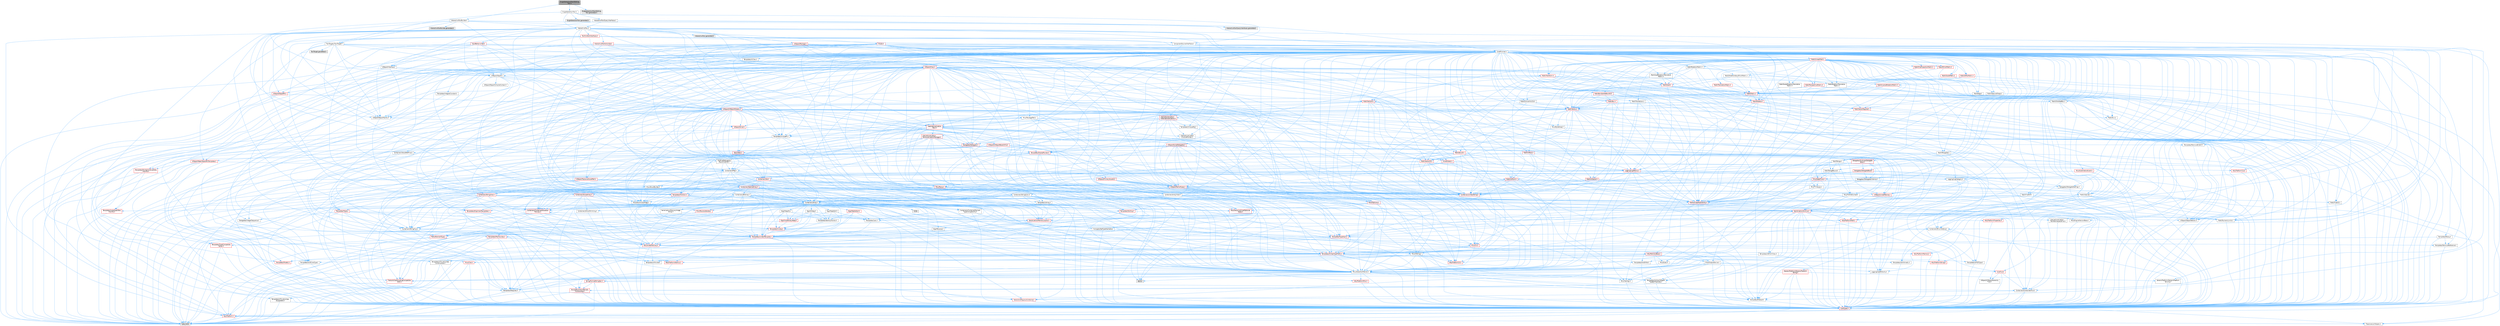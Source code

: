 digraph "SingleSelectionMeshEditingTool.h"
{
 // INTERACTIVE_SVG=YES
 // LATEX_PDF_SIZE
  bgcolor="transparent";
  edge [fontname=Helvetica,fontsize=10,labelfontname=Helvetica,labelfontsize=10];
  node [fontname=Helvetica,fontsize=10,shape=box,height=0.2,width=0.4];
  Node1 [id="Node000001",label="SingleSelectionMeshEditing\lTool.h",height=0.2,width=0.4,color="gray40", fillcolor="grey60", style="filled", fontcolor="black",tooltip=" "];
  Node1 -> Node2 [id="edge1_Node000001_Node000002",color="steelblue1",style="solid",tooltip=" "];
  Node2 [id="Node000002",label="SingleSelectionTool.h",height=0.2,width=0.4,color="grey40", fillcolor="white", style="filled",URL="$de/def/SingleSelectionTool_8h.html",tooltip=" "];
  Node2 -> Node3 [id="edge2_Node000002_Node000003",color="steelblue1",style="solid",tooltip=" "];
  Node3 [id="Node000003",label="InteractiveTool.h",height=0.2,width=0.4,color="grey40", fillcolor="white", style="filled",URL="$d5/d55/InteractiveTool_8h.html",tooltip=" "];
  Node3 -> Node4 [id="edge3_Node000003_Node000004",color="steelblue1",style="solid",tooltip=" "];
  Node4 [id="Node000004",label="Containers/Array.h",height=0.2,width=0.4,color="grey40", fillcolor="white", style="filled",URL="$df/dd0/Array_8h.html",tooltip=" "];
  Node4 -> Node5 [id="edge4_Node000004_Node000005",color="steelblue1",style="solid",tooltip=" "];
  Node5 [id="Node000005",label="CoreTypes.h",height=0.2,width=0.4,color="red", fillcolor="#FFF0F0", style="filled",URL="$dc/dec/CoreTypes_8h.html",tooltip=" "];
  Node5 -> Node6 [id="edge5_Node000005_Node000006",color="steelblue1",style="solid",tooltip=" "];
  Node6 [id="Node000006",label="HAL/Platform.h",height=0.2,width=0.4,color="red", fillcolor="#FFF0F0", style="filled",URL="$d9/dd0/Platform_8h.html",tooltip=" "];
  Node6 -> Node9 [id="edge6_Node000006_Node000009",color="steelblue1",style="solid",tooltip=" "];
  Node9 [id="Node000009",label="type_traits",height=0.2,width=0.4,color="grey60", fillcolor="#E0E0E0", style="filled",tooltip=" "];
  Node6 -> Node10 [id="edge7_Node000006_Node000010",color="steelblue1",style="solid",tooltip=" "];
  Node10 [id="Node000010",label="PreprocessorHelpers.h",height=0.2,width=0.4,color="grey40", fillcolor="white", style="filled",URL="$db/ddb/PreprocessorHelpers_8h.html",tooltip=" "];
  Node4 -> Node19 [id="edge8_Node000004_Node000019",color="steelblue1",style="solid",tooltip=" "];
  Node19 [id="Node000019",label="Misc/AssertionMacros.h",height=0.2,width=0.4,color="grey40", fillcolor="white", style="filled",URL="$d0/dfa/AssertionMacros_8h.html",tooltip=" "];
  Node19 -> Node5 [id="edge9_Node000019_Node000005",color="steelblue1",style="solid",tooltip=" "];
  Node19 -> Node6 [id="edge10_Node000019_Node000006",color="steelblue1",style="solid",tooltip=" "];
  Node19 -> Node20 [id="edge11_Node000019_Node000020",color="steelblue1",style="solid",tooltip=" "];
  Node20 [id="Node000020",label="HAL/PlatformMisc.h",height=0.2,width=0.4,color="red", fillcolor="#FFF0F0", style="filled",URL="$d0/df5/PlatformMisc_8h.html",tooltip=" "];
  Node20 -> Node5 [id="edge12_Node000020_Node000005",color="steelblue1",style="solid",tooltip=" "];
  Node19 -> Node10 [id="edge13_Node000019_Node000010",color="steelblue1",style="solid",tooltip=" "];
  Node19 -> Node56 [id="edge14_Node000019_Node000056",color="steelblue1",style="solid",tooltip=" "];
  Node56 [id="Node000056",label="Templates/EnableIf.h",height=0.2,width=0.4,color="grey40", fillcolor="white", style="filled",URL="$d7/d60/EnableIf_8h.html",tooltip=" "];
  Node56 -> Node5 [id="edge15_Node000056_Node000005",color="steelblue1",style="solid",tooltip=" "];
  Node19 -> Node57 [id="edge16_Node000019_Node000057",color="steelblue1",style="solid",tooltip=" "];
  Node57 [id="Node000057",label="Templates/IsArrayOrRefOf\lTypeByPredicate.h",height=0.2,width=0.4,color="grey40", fillcolor="white", style="filled",URL="$d6/da1/IsArrayOrRefOfTypeByPredicate_8h.html",tooltip=" "];
  Node57 -> Node5 [id="edge17_Node000057_Node000005",color="steelblue1",style="solid",tooltip=" "];
  Node19 -> Node58 [id="edge18_Node000019_Node000058",color="steelblue1",style="solid",tooltip=" "];
  Node58 [id="Node000058",label="Templates/IsValidVariadic\lFunctionArg.h",height=0.2,width=0.4,color="red", fillcolor="#FFF0F0", style="filled",URL="$d0/dc8/IsValidVariadicFunctionArg_8h.html",tooltip=" "];
  Node58 -> Node5 [id="edge19_Node000058_Node000005",color="steelblue1",style="solid",tooltip=" "];
  Node58 -> Node9 [id="edge20_Node000058_Node000009",color="steelblue1",style="solid",tooltip=" "];
  Node19 -> Node60 [id="edge21_Node000019_Node000060",color="steelblue1",style="solid",tooltip=" "];
  Node60 [id="Node000060",label="Traits/IsCharEncodingCompatible\lWith.h",height=0.2,width=0.4,color="red", fillcolor="#FFF0F0", style="filled",URL="$df/dd1/IsCharEncodingCompatibleWith_8h.html",tooltip=" "];
  Node60 -> Node9 [id="edge22_Node000060_Node000009",color="steelblue1",style="solid",tooltip=" "];
  Node19 -> Node62 [id="edge23_Node000019_Node000062",color="steelblue1",style="solid",tooltip=" "];
  Node62 [id="Node000062",label="Misc/VarArgs.h",height=0.2,width=0.4,color="grey40", fillcolor="white", style="filled",URL="$d5/d6f/VarArgs_8h.html",tooltip=" "];
  Node62 -> Node5 [id="edge24_Node000062_Node000005",color="steelblue1",style="solid",tooltip=" "];
  Node19 -> Node63 [id="edge25_Node000019_Node000063",color="steelblue1",style="solid",tooltip=" "];
  Node63 [id="Node000063",label="String/FormatStringSan.h",height=0.2,width=0.4,color="red", fillcolor="#FFF0F0", style="filled",URL="$d3/d8b/FormatStringSan_8h.html",tooltip=" "];
  Node63 -> Node9 [id="edge26_Node000063_Node000009",color="steelblue1",style="solid",tooltip=" "];
  Node63 -> Node5 [id="edge27_Node000063_Node000005",color="steelblue1",style="solid",tooltip=" "];
  Node63 -> Node64 [id="edge28_Node000063_Node000064",color="steelblue1",style="solid",tooltip=" "];
  Node64 [id="Node000064",label="Templates/Requires.h",height=0.2,width=0.4,color="grey40", fillcolor="white", style="filled",URL="$dc/d96/Requires_8h.html",tooltip=" "];
  Node64 -> Node56 [id="edge29_Node000064_Node000056",color="steelblue1",style="solid",tooltip=" "];
  Node64 -> Node9 [id="edge30_Node000064_Node000009",color="steelblue1",style="solid",tooltip=" "];
  Node63 -> Node58 [id="edge31_Node000063_Node000058",color="steelblue1",style="solid",tooltip=" "];
  Node63 -> Node28 [id="edge32_Node000063_Node000028",color="steelblue1",style="solid",tooltip=" "];
  Node28 [id="Node000028",label="Containers/ContainersFwd.h",height=0.2,width=0.4,color="grey40", fillcolor="white", style="filled",URL="$d4/d0a/ContainersFwd_8h.html",tooltip=" "];
  Node28 -> Node6 [id="edge33_Node000028_Node000006",color="steelblue1",style="solid",tooltip=" "];
  Node28 -> Node5 [id="edge34_Node000028_Node000005",color="steelblue1",style="solid",tooltip=" "];
  Node28 -> Node25 [id="edge35_Node000028_Node000025",color="steelblue1",style="solid",tooltip=" "];
  Node25 [id="Node000025",label="Traits/IsContiguousContainer.h",height=0.2,width=0.4,color="red", fillcolor="#FFF0F0", style="filled",URL="$d5/d3c/IsContiguousContainer_8h.html",tooltip=" "];
  Node25 -> Node5 [id="edge36_Node000025_Node000005",color="steelblue1",style="solid",tooltip=" "];
  Node19 -> Node69 [id="edge37_Node000019_Node000069",color="steelblue1",style="solid",tooltip=" "];
  Node69 [id="Node000069",label="atomic",height=0.2,width=0.4,color="grey60", fillcolor="#E0E0E0", style="filled",tooltip=" "];
  Node4 -> Node70 [id="edge38_Node000004_Node000070",color="steelblue1",style="solid",tooltip=" "];
  Node70 [id="Node000070",label="Misc/IntrusiveUnsetOptional\lState.h",height=0.2,width=0.4,color="red", fillcolor="#FFF0F0", style="filled",URL="$d2/d0a/IntrusiveUnsetOptionalState_8h.html",tooltip=" "];
  Node4 -> Node72 [id="edge39_Node000004_Node000072",color="steelblue1",style="solid",tooltip=" "];
  Node72 [id="Node000072",label="Misc/ReverseIterate.h",height=0.2,width=0.4,color="red", fillcolor="#FFF0F0", style="filled",URL="$db/de3/ReverseIterate_8h.html",tooltip=" "];
  Node72 -> Node6 [id="edge40_Node000072_Node000006",color="steelblue1",style="solid",tooltip=" "];
  Node4 -> Node74 [id="edge41_Node000004_Node000074",color="steelblue1",style="solid",tooltip=" "];
  Node74 [id="Node000074",label="HAL/UnrealMemory.h",height=0.2,width=0.4,color="red", fillcolor="#FFF0F0", style="filled",URL="$d9/d96/UnrealMemory_8h.html",tooltip=" "];
  Node74 -> Node5 [id="edge42_Node000074_Node000005",color="steelblue1",style="solid",tooltip=" "];
  Node74 -> Node78 [id="edge43_Node000074_Node000078",color="steelblue1",style="solid",tooltip=" "];
  Node78 [id="Node000078",label="HAL/MemoryBase.h",height=0.2,width=0.4,color="red", fillcolor="#FFF0F0", style="filled",URL="$d6/d9f/MemoryBase_8h.html",tooltip=" "];
  Node78 -> Node5 [id="edge44_Node000078_Node000005",color="steelblue1",style="solid",tooltip=" "];
  Node78 -> Node49 [id="edge45_Node000078_Node000049",color="steelblue1",style="solid",tooltip=" "];
  Node49 [id="Node000049",label="HAL/PlatformAtomics.h",height=0.2,width=0.4,color="red", fillcolor="#FFF0F0", style="filled",URL="$d3/d36/PlatformAtomics_8h.html",tooltip=" "];
  Node49 -> Node5 [id="edge46_Node000049_Node000005",color="steelblue1",style="solid",tooltip=" "];
  Node78 -> Node32 [id="edge47_Node000078_Node000032",color="steelblue1",style="solid",tooltip=" "];
  Node32 [id="Node000032",label="HAL/PlatformCrt.h",height=0.2,width=0.4,color="red", fillcolor="#FFF0F0", style="filled",URL="$d8/d75/PlatformCrt_8h.html",tooltip=" "];
  Node78 -> Node79 [id="edge48_Node000078_Node000079",color="steelblue1",style="solid",tooltip=" "];
  Node79 [id="Node000079",label="Misc/Exec.h",height=0.2,width=0.4,color="grey40", fillcolor="white", style="filled",URL="$de/ddb/Exec_8h.html",tooltip=" "];
  Node79 -> Node5 [id="edge49_Node000079_Node000005",color="steelblue1",style="solid",tooltip=" "];
  Node79 -> Node19 [id="edge50_Node000079_Node000019",color="steelblue1",style="solid",tooltip=" "];
  Node78 -> Node80 [id="edge51_Node000078_Node000080",color="steelblue1",style="solid",tooltip=" "];
  Node80 [id="Node000080",label="Misc/OutputDevice.h",height=0.2,width=0.4,color="grey40", fillcolor="white", style="filled",URL="$d7/d32/OutputDevice_8h.html",tooltip=" "];
  Node80 -> Node27 [id="edge52_Node000080_Node000027",color="steelblue1",style="solid",tooltip=" "];
  Node27 [id="Node000027",label="CoreFwd.h",height=0.2,width=0.4,color="red", fillcolor="#FFF0F0", style="filled",URL="$d1/d1e/CoreFwd_8h.html",tooltip=" "];
  Node27 -> Node5 [id="edge53_Node000027_Node000005",color="steelblue1",style="solid",tooltip=" "];
  Node27 -> Node28 [id="edge54_Node000027_Node000028",color="steelblue1",style="solid",tooltip=" "];
  Node27 -> Node30 [id="edge55_Node000027_Node000030",color="steelblue1",style="solid",tooltip=" "];
  Node30 [id="Node000030",label="UObject/UObjectHierarchy\lFwd.h",height=0.2,width=0.4,color="grey40", fillcolor="white", style="filled",URL="$d3/d13/UObjectHierarchyFwd_8h.html",tooltip=" "];
  Node80 -> Node5 [id="edge56_Node000080_Node000005",color="steelblue1",style="solid",tooltip=" "];
  Node80 -> Node81 [id="edge57_Node000080_Node000081",color="steelblue1",style="solid",tooltip=" "];
  Node81 [id="Node000081",label="Logging/LogVerbosity.h",height=0.2,width=0.4,color="grey40", fillcolor="white", style="filled",URL="$d2/d8f/LogVerbosity_8h.html",tooltip=" "];
  Node81 -> Node5 [id="edge58_Node000081_Node000005",color="steelblue1",style="solid",tooltip=" "];
  Node80 -> Node62 [id="edge59_Node000080_Node000062",color="steelblue1",style="solid",tooltip=" "];
  Node80 -> Node57 [id="edge60_Node000080_Node000057",color="steelblue1",style="solid",tooltip=" "];
  Node80 -> Node58 [id="edge61_Node000080_Node000058",color="steelblue1",style="solid",tooltip=" "];
  Node80 -> Node60 [id="edge62_Node000080_Node000060",color="steelblue1",style="solid",tooltip=" "];
  Node74 -> Node91 [id="edge63_Node000074_Node000091",color="steelblue1",style="solid",tooltip=" "];
  Node91 [id="Node000091",label="HAL/PlatformMemory.h",height=0.2,width=0.4,color="red", fillcolor="#FFF0F0", style="filled",URL="$de/d68/PlatformMemory_8h.html",tooltip=" "];
  Node91 -> Node5 [id="edge64_Node000091_Node000005",color="steelblue1",style="solid",tooltip=" "];
  Node74 -> Node94 [id="edge65_Node000074_Node000094",color="steelblue1",style="solid",tooltip=" "];
  Node94 [id="Node000094",label="Templates/IsPointer.h",height=0.2,width=0.4,color="grey40", fillcolor="white", style="filled",URL="$d7/d05/IsPointer_8h.html",tooltip=" "];
  Node94 -> Node5 [id="edge66_Node000094_Node000005",color="steelblue1",style="solid",tooltip=" "];
  Node4 -> Node95 [id="edge67_Node000004_Node000095",color="steelblue1",style="solid",tooltip=" "];
  Node95 [id="Node000095",label="Templates/UnrealTypeTraits.h",height=0.2,width=0.4,color="red", fillcolor="#FFF0F0", style="filled",URL="$d2/d2d/UnrealTypeTraits_8h.html",tooltip=" "];
  Node95 -> Node5 [id="edge68_Node000095_Node000005",color="steelblue1",style="solid",tooltip=" "];
  Node95 -> Node94 [id="edge69_Node000095_Node000094",color="steelblue1",style="solid",tooltip=" "];
  Node95 -> Node19 [id="edge70_Node000095_Node000019",color="steelblue1",style="solid",tooltip=" "];
  Node95 -> Node87 [id="edge71_Node000095_Node000087",color="steelblue1",style="solid",tooltip=" "];
  Node87 [id="Node000087",label="Templates/AndOrNot.h",height=0.2,width=0.4,color="grey40", fillcolor="white", style="filled",URL="$db/d0a/AndOrNot_8h.html",tooltip=" "];
  Node87 -> Node5 [id="edge72_Node000087_Node000005",color="steelblue1",style="solid",tooltip=" "];
  Node95 -> Node56 [id="edge73_Node000095_Node000056",color="steelblue1",style="solid",tooltip=" "];
  Node95 -> Node96 [id="edge74_Node000095_Node000096",color="steelblue1",style="solid",tooltip=" "];
  Node96 [id="Node000096",label="Templates/IsArithmetic.h",height=0.2,width=0.4,color="grey40", fillcolor="white", style="filled",URL="$d2/d5d/IsArithmetic_8h.html",tooltip=" "];
  Node96 -> Node5 [id="edge75_Node000096_Node000005",color="steelblue1",style="solid",tooltip=" "];
  Node95 -> Node97 [id="edge76_Node000095_Node000097",color="steelblue1",style="solid",tooltip=" "];
  Node97 [id="Node000097",label="Templates/Models.h",height=0.2,width=0.4,color="red", fillcolor="#FFF0F0", style="filled",URL="$d3/d0c/Models_8h.html",tooltip=" "];
  Node95 -> Node98 [id="edge77_Node000095_Node000098",color="steelblue1",style="solid",tooltip=" "];
  Node98 [id="Node000098",label="Templates/IsPODType.h",height=0.2,width=0.4,color="grey40", fillcolor="white", style="filled",URL="$d7/db1/IsPODType_8h.html",tooltip=" "];
  Node98 -> Node5 [id="edge78_Node000098_Node000005",color="steelblue1",style="solid",tooltip=" "];
  Node95 -> Node99 [id="edge79_Node000095_Node000099",color="steelblue1",style="solid",tooltip=" "];
  Node99 [id="Node000099",label="Templates/IsUECoreType.h",height=0.2,width=0.4,color="grey40", fillcolor="white", style="filled",URL="$d1/db8/IsUECoreType_8h.html",tooltip=" "];
  Node99 -> Node5 [id="edge80_Node000099_Node000005",color="steelblue1",style="solid",tooltip=" "];
  Node99 -> Node9 [id="edge81_Node000099_Node000009",color="steelblue1",style="solid",tooltip=" "];
  Node95 -> Node88 [id="edge82_Node000095_Node000088",color="steelblue1",style="solid",tooltip=" "];
  Node88 [id="Node000088",label="Templates/IsTriviallyCopy\lConstructible.h",height=0.2,width=0.4,color="grey40", fillcolor="white", style="filled",URL="$d3/d78/IsTriviallyCopyConstructible_8h.html",tooltip=" "];
  Node88 -> Node5 [id="edge83_Node000088_Node000005",color="steelblue1",style="solid",tooltip=" "];
  Node88 -> Node9 [id="edge84_Node000088_Node000009",color="steelblue1",style="solid",tooltip=" "];
  Node4 -> Node100 [id="edge85_Node000004_Node000100",color="steelblue1",style="solid",tooltip=" "];
  Node100 [id="Node000100",label="Templates/UnrealTemplate.h",height=0.2,width=0.4,color="red", fillcolor="#FFF0F0", style="filled",URL="$d4/d24/UnrealTemplate_8h.html",tooltip=" "];
  Node100 -> Node5 [id="edge86_Node000100_Node000005",color="steelblue1",style="solid",tooltip=" "];
  Node100 -> Node94 [id="edge87_Node000100_Node000094",color="steelblue1",style="solid",tooltip=" "];
  Node100 -> Node74 [id="edge88_Node000100_Node000074",color="steelblue1",style="solid",tooltip=" "];
  Node100 -> Node95 [id="edge89_Node000100_Node000095",color="steelblue1",style="solid",tooltip=" "];
  Node100 -> Node103 [id="edge90_Node000100_Node000103",color="steelblue1",style="solid",tooltip=" "];
  Node103 [id="Node000103",label="Templates/RemoveReference.h",height=0.2,width=0.4,color="grey40", fillcolor="white", style="filled",URL="$da/dbe/RemoveReference_8h.html",tooltip=" "];
  Node103 -> Node5 [id="edge91_Node000103_Node000005",color="steelblue1",style="solid",tooltip=" "];
  Node100 -> Node64 [id="edge92_Node000100_Node000064",color="steelblue1",style="solid",tooltip=" "];
  Node100 -> Node104 [id="edge93_Node000100_Node000104",color="steelblue1",style="solid",tooltip=" "];
  Node104 [id="Node000104",label="Templates/TypeCompatible\lBytes.h",height=0.2,width=0.4,color="red", fillcolor="#FFF0F0", style="filled",URL="$df/d0a/TypeCompatibleBytes_8h.html",tooltip=" "];
  Node104 -> Node5 [id="edge94_Node000104_Node000005",color="steelblue1",style="solid",tooltip=" "];
  Node104 -> Node9 [id="edge95_Node000104_Node000009",color="steelblue1",style="solid",tooltip=" "];
  Node100 -> Node25 [id="edge96_Node000100_Node000025",color="steelblue1",style="solid",tooltip=" "];
  Node100 -> Node9 [id="edge97_Node000100_Node000009",color="steelblue1",style="solid",tooltip=" "];
  Node4 -> Node106 [id="edge98_Node000004_Node000106",color="steelblue1",style="solid",tooltip=" "];
  Node106 [id="Node000106",label="Containers/AllowShrinking.h",height=0.2,width=0.4,color="grey40", fillcolor="white", style="filled",URL="$d7/d1a/AllowShrinking_8h.html",tooltip=" "];
  Node106 -> Node5 [id="edge99_Node000106_Node000005",color="steelblue1",style="solid",tooltip=" "];
  Node4 -> Node107 [id="edge100_Node000004_Node000107",color="steelblue1",style="solid",tooltip=" "];
  Node107 [id="Node000107",label="Containers/ContainerAllocation\lPolicies.h",height=0.2,width=0.4,color="red", fillcolor="#FFF0F0", style="filled",URL="$d7/dff/ContainerAllocationPolicies_8h.html",tooltip=" "];
  Node107 -> Node5 [id="edge101_Node000107_Node000005",color="steelblue1",style="solid",tooltip=" "];
  Node107 -> Node107 [id="edge102_Node000107_Node000107",color="steelblue1",style="solid",tooltip=" "];
  Node107 -> Node109 [id="edge103_Node000107_Node000109",color="steelblue1",style="solid",tooltip=" "];
  Node109 [id="Node000109",label="HAL/PlatformMath.h",height=0.2,width=0.4,color="red", fillcolor="#FFF0F0", style="filled",URL="$dc/d53/PlatformMath_8h.html",tooltip=" "];
  Node109 -> Node5 [id="edge104_Node000109_Node000005",color="steelblue1",style="solid",tooltip=" "];
  Node107 -> Node74 [id="edge105_Node000107_Node000074",color="steelblue1",style="solid",tooltip=" "];
  Node107 -> Node42 [id="edge106_Node000107_Node000042",color="steelblue1",style="solid",tooltip=" "];
  Node42 [id="Node000042",label="Math/NumericLimits.h",height=0.2,width=0.4,color="grey40", fillcolor="white", style="filled",URL="$df/d1b/NumericLimits_8h.html",tooltip=" "];
  Node42 -> Node5 [id="edge107_Node000042_Node000005",color="steelblue1",style="solid",tooltip=" "];
  Node107 -> Node19 [id="edge108_Node000107_Node000019",color="steelblue1",style="solid",tooltip=" "];
  Node107 -> Node118 [id="edge109_Node000107_Node000118",color="steelblue1",style="solid",tooltip=" "];
  Node118 [id="Node000118",label="Templates/MemoryOps.h",height=0.2,width=0.4,color="red", fillcolor="#FFF0F0", style="filled",URL="$db/dea/MemoryOps_8h.html",tooltip=" "];
  Node118 -> Node5 [id="edge110_Node000118_Node000005",color="steelblue1",style="solid",tooltip=" "];
  Node118 -> Node74 [id="edge111_Node000118_Node000074",color="steelblue1",style="solid",tooltip=" "];
  Node118 -> Node89 [id="edge112_Node000118_Node000089",color="steelblue1",style="solid",tooltip=" "];
  Node89 [id="Node000089",label="Templates/IsTriviallyCopy\lAssignable.h",height=0.2,width=0.4,color="grey40", fillcolor="white", style="filled",URL="$d2/df2/IsTriviallyCopyAssignable_8h.html",tooltip=" "];
  Node89 -> Node5 [id="edge113_Node000089_Node000005",color="steelblue1",style="solid",tooltip=" "];
  Node89 -> Node9 [id="edge114_Node000089_Node000009",color="steelblue1",style="solid",tooltip=" "];
  Node118 -> Node88 [id="edge115_Node000118_Node000088",color="steelblue1",style="solid",tooltip=" "];
  Node118 -> Node64 [id="edge116_Node000118_Node000064",color="steelblue1",style="solid",tooltip=" "];
  Node118 -> Node95 [id="edge117_Node000118_Node000095",color="steelblue1",style="solid",tooltip=" "];
  Node118 -> Node9 [id="edge118_Node000118_Node000009",color="steelblue1",style="solid",tooltip=" "];
  Node107 -> Node104 [id="edge119_Node000107_Node000104",color="steelblue1",style="solid",tooltip=" "];
  Node107 -> Node9 [id="edge120_Node000107_Node000009",color="steelblue1",style="solid",tooltip=" "];
  Node4 -> Node119 [id="edge121_Node000004_Node000119",color="steelblue1",style="solid",tooltip=" "];
  Node119 [id="Node000119",label="Containers/ContainerElement\lTypeCompatibility.h",height=0.2,width=0.4,color="grey40", fillcolor="white", style="filled",URL="$df/ddf/ContainerElementTypeCompatibility_8h.html",tooltip=" "];
  Node119 -> Node5 [id="edge122_Node000119_Node000005",color="steelblue1",style="solid",tooltip=" "];
  Node119 -> Node95 [id="edge123_Node000119_Node000095",color="steelblue1",style="solid",tooltip=" "];
  Node4 -> Node120 [id="edge124_Node000004_Node000120",color="steelblue1",style="solid",tooltip=" "];
  Node120 [id="Node000120",label="Serialization/Archive.h",height=0.2,width=0.4,color="red", fillcolor="#FFF0F0", style="filled",URL="$d7/d3b/Archive_8h.html",tooltip=" "];
  Node120 -> Node27 [id="edge125_Node000120_Node000027",color="steelblue1",style="solid",tooltip=" "];
  Node120 -> Node5 [id="edge126_Node000120_Node000005",color="steelblue1",style="solid",tooltip=" "];
  Node120 -> Node121 [id="edge127_Node000120_Node000121",color="steelblue1",style="solid",tooltip=" "];
  Node121 [id="Node000121",label="HAL/PlatformProperties.h",height=0.2,width=0.4,color="red", fillcolor="#FFF0F0", style="filled",URL="$d9/db0/PlatformProperties_8h.html",tooltip=" "];
  Node121 -> Node5 [id="edge128_Node000121_Node000005",color="steelblue1",style="solid",tooltip=" "];
  Node120 -> Node124 [id="edge129_Node000120_Node000124",color="steelblue1",style="solid",tooltip=" "];
  Node124 [id="Node000124",label="Internationalization\l/TextNamespaceFwd.h",height=0.2,width=0.4,color="grey40", fillcolor="white", style="filled",URL="$d8/d97/TextNamespaceFwd_8h.html",tooltip=" "];
  Node124 -> Node5 [id="edge130_Node000124_Node000005",color="steelblue1",style="solid",tooltip=" "];
  Node120 -> Node19 [id="edge131_Node000120_Node000019",color="steelblue1",style="solid",tooltip=" "];
  Node120 -> Node125 [id="edge132_Node000120_Node000125",color="steelblue1",style="solid",tooltip=" "];
  Node125 [id="Node000125",label="Misc/EngineVersionBase.h",height=0.2,width=0.4,color="grey40", fillcolor="white", style="filled",URL="$d5/d2b/EngineVersionBase_8h.html",tooltip=" "];
  Node125 -> Node5 [id="edge133_Node000125_Node000005",color="steelblue1",style="solid",tooltip=" "];
  Node120 -> Node62 [id="edge134_Node000120_Node000062",color="steelblue1",style="solid",tooltip=" "];
  Node120 -> Node56 [id="edge135_Node000120_Node000056",color="steelblue1",style="solid",tooltip=" "];
  Node120 -> Node57 [id="edge136_Node000120_Node000057",color="steelblue1",style="solid",tooltip=" "];
  Node120 -> Node128 [id="edge137_Node000120_Node000128",color="steelblue1",style="solid",tooltip=" "];
  Node128 [id="Node000128",label="Templates/IsEnumClass.h",height=0.2,width=0.4,color="grey40", fillcolor="white", style="filled",URL="$d7/d15/IsEnumClass_8h.html",tooltip=" "];
  Node128 -> Node5 [id="edge138_Node000128_Node000005",color="steelblue1",style="solid",tooltip=" "];
  Node128 -> Node87 [id="edge139_Node000128_Node000087",color="steelblue1",style="solid",tooltip=" "];
  Node120 -> Node58 [id="edge140_Node000120_Node000058",color="steelblue1",style="solid",tooltip=" "];
  Node120 -> Node100 [id="edge141_Node000120_Node000100",color="steelblue1",style="solid",tooltip=" "];
  Node120 -> Node60 [id="edge142_Node000120_Node000060",color="steelblue1",style="solid",tooltip=" "];
  Node120 -> Node129 [id="edge143_Node000120_Node000129",color="steelblue1",style="solid",tooltip=" "];
  Node129 [id="Node000129",label="UObject/ObjectVersion.h",height=0.2,width=0.4,color="grey40", fillcolor="white", style="filled",URL="$da/d63/ObjectVersion_8h.html",tooltip=" "];
  Node129 -> Node5 [id="edge144_Node000129_Node000005",color="steelblue1",style="solid",tooltip=" "];
  Node4 -> Node130 [id="edge145_Node000004_Node000130",color="steelblue1",style="solid",tooltip=" "];
  Node130 [id="Node000130",label="Serialization/MemoryImage\lWriter.h",height=0.2,width=0.4,color="grey40", fillcolor="white", style="filled",URL="$d0/d08/MemoryImageWriter_8h.html",tooltip=" "];
  Node130 -> Node5 [id="edge146_Node000130_Node000005",color="steelblue1",style="solid",tooltip=" "];
  Node130 -> Node131 [id="edge147_Node000130_Node000131",color="steelblue1",style="solid",tooltip=" "];
  Node131 [id="Node000131",label="Serialization/MemoryLayout.h",height=0.2,width=0.4,color="red", fillcolor="#FFF0F0", style="filled",URL="$d7/d66/MemoryLayout_8h.html",tooltip=" "];
  Node131 -> Node134 [id="edge148_Node000131_Node000134",color="steelblue1",style="solid",tooltip=" "];
  Node134 [id="Node000134",label="Containers/EnumAsByte.h",height=0.2,width=0.4,color="grey40", fillcolor="white", style="filled",URL="$d6/d9a/EnumAsByte_8h.html",tooltip=" "];
  Node134 -> Node5 [id="edge149_Node000134_Node000005",color="steelblue1",style="solid",tooltip=" "];
  Node134 -> Node98 [id="edge150_Node000134_Node000098",color="steelblue1",style="solid",tooltip=" "];
  Node134 -> Node135 [id="edge151_Node000134_Node000135",color="steelblue1",style="solid",tooltip=" "];
  Node135 [id="Node000135",label="Templates/TypeHash.h",height=0.2,width=0.4,color="red", fillcolor="#FFF0F0", style="filled",URL="$d1/d62/TypeHash_8h.html",tooltip=" "];
  Node135 -> Node5 [id="edge152_Node000135_Node000005",color="steelblue1",style="solid",tooltip=" "];
  Node135 -> Node64 [id="edge153_Node000135_Node000064",color="steelblue1",style="solid",tooltip=" "];
  Node135 -> Node136 [id="edge154_Node000135_Node000136",color="steelblue1",style="solid",tooltip=" "];
  Node136 [id="Node000136",label="Misc/Crc.h",height=0.2,width=0.4,color="red", fillcolor="#FFF0F0", style="filled",URL="$d4/dd2/Crc_8h.html",tooltip=" "];
  Node136 -> Node5 [id="edge155_Node000136_Node000005",color="steelblue1",style="solid",tooltip=" "];
  Node136 -> Node76 [id="edge156_Node000136_Node000076",color="steelblue1",style="solid",tooltip=" "];
  Node76 [id="Node000076",label="HAL/PlatformString.h",height=0.2,width=0.4,color="red", fillcolor="#FFF0F0", style="filled",URL="$db/db5/PlatformString_8h.html",tooltip=" "];
  Node76 -> Node5 [id="edge157_Node000076_Node000005",color="steelblue1",style="solid",tooltip=" "];
  Node136 -> Node19 [id="edge158_Node000136_Node000019",color="steelblue1",style="solid",tooltip=" "];
  Node136 -> Node137 [id="edge159_Node000136_Node000137",color="steelblue1",style="solid",tooltip=" "];
  Node137 [id="Node000137",label="Misc/CString.h",height=0.2,width=0.4,color="grey40", fillcolor="white", style="filled",URL="$d2/d49/CString_8h.html",tooltip=" "];
  Node137 -> Node5 [id="edge160_Node000137_Node000005",color="steelblue1",style="solid",tooltip=" "];
  Node137 -> Node32 [id="edge161_Node000137_Node000032",color="steelblue1",style="solid",tooltip=" "];
  Node137 -> Node76 [id="edge162_Node000137_Node000076",color="steelblue1",style="solid",tooltip=" "];
  Node137 -> Node19 [id="edge163_Node000137_Node000019",color="steelblue1",style="solid",tooltip=" "];
  Node137 -> Node138 [id="edge164_Node000137_Node000138",color="steelblue1",style="solid",tooltip=" "];
  Node138 [id="Node000138",label="Misc/Char.h",height=0.2,width=0.4,color="red", fillcolor="#FFF0F0", style="filled",URL="$d0/d58/Char_8h.html",tooltip=" "];
  Node138 -> Node5 [id="edge165_Node000138_Node000005",color="steelblue1",style="solid",tooltip=" "];
  Node138 -> Node9 [id="edge166_Node000138_Node000009",color="steelblue1",style="solid",tooltip=" "];
  Node137 -> Node62 [id="edge167_Node000137_Node000062",color="steelblue1",style="solid",tooltip=" "];
  Node137 -> Node57 [id="edge168_Node000137_Node000057",color="steelblue1",style="solid",tooltip=" "];
  Node137 -> Node58 [id="edge169_Node000137_Node000058",color="steelblue1",style="solid",tooltip=" "];
  Node137 -> Node60 [id="edge170_Node000137_Node000060",color="steelblue1",style="solid",tooltip=" "];
  Node136 -> Node138 [id="edge171_Node000136_Node000138",color="steelblue1",style="solid",tooltip=" "];
  Node136 -> Node95 [id="edge172_Node000136_Node000095",color="steelblue1",style="solid",tooltip=" "];
  Node135 -> Node9 [id="edge173_Node000135_Node000009",color="steelblue1",style="solid",tooltip=" "];
  Node131 -> Node22 [id="edge174_Node000131_Node000022",color="steelblue1",style="solid",tooltip=" "];
  Node22 [id="Node000022",label="Containers/StringFwd.h",height=0.2,width=0.4,color="grey40", fillcolor="white", style="filled",URL="$df/d37/StringFwd_8h.html",tooltip=" "];
  Node22 -> Node5 [id="edge175_Node000022_Node000005",color="steelblue1",style="solid",tooltip=" "];
  Node22 -> Node23 [id="edge176_Node000022_Node000023",color="steelblue1",style="solid",tooltip=" "];
  Node23 [id="Node000023",label="Traits/ElementType.h",height=0.2,width=0.4,color="red", fillcolor="#FFF0F0", style="filled",URL="$d5/d4f/ElementType_8h.html",tooltip=" "];
  Node23 -> Node6 [id="edge177_Node000023_Node000006",color="steelblue1",style="solid",tooltip=" "];
  Node23 -> Node9 [id="edge178_Node000023_Node000009",color="steelblue1",style="solid",tooltip=" "];
  Node22 -> Node25 [id="edge179_Node000022_Node000025",color="steelblue1",style="solid",tooltip=" "];
  Node131 -> Node74 [id="edge180_Node000131_Node000074",color="steelblue1",style="solid",tooltip=" "];
  Node131 -> Node56 [id="edge181_Node000131_Node000056",color="steelblue1",style="solid",tooltip=" "];
  Node131 -> Node97 [id="edge182_Node000131_Node000097",color="steelblue1",style="solid",tooltip=" "];
  Node131 -> Node100 [id="edge183_Node000131_Node000100",color="steelblue1",style="solid",tooltip=" "];
  Node4 -> Node144 [id="edge184_Node000004_Node000144",color="steelblue1",style="solid",tooltip=" "];
  Node144 [id="Node000144",label="Algo/Heapify.h",height=0.2,width=0.4,color="grey40", fillcolor="white", style="filled",URL="$d0/d2a/Heapify_8h.html",tooltip=" "];
  Node144 -> Node145 [id="edge185_Node000144_Node000145",color="steelblue1",style="solid",tooltip=" "];
  Node145 [id="Node000145",label="Algo/Impl/BinaryHeap.h",height=0.2,width=0.4,color="red", fillcolor="#FFF0F0", style="filled",URL="$d7/da3/Algo_2Impl_2BinaryHeap_8h.html",tooltip=" "];
  Node145 -> Node146 [id="edge186_Node000145_Node000146",color="steelblue1",style="solid",tooltip=" "];
  Node146 [id="Node000146",label="Templates/Invoke.h",height=0.2,width=0.4,color="red", fillcolor="#FFF0F0", style="filled",URL="$d7/deb/Invoke_8h.html",tooltip=" "];
  Node146 -> Node5 [id="edge187_Node000146_Node000005",color="steelblue1",style="solid",tooltip=" "];
  Node146 -> Node100 [id="edge188_Node000146_Node000100",color="steelblue1",style="solid",tooltip=" "];
  Node146 -> Node9 [id="edge189_Node000146_Node000009",color="steelblue1",style="solid",tooltip=" "];
  Node145 -> Node9 [id="edge190_Node000145_Node000009",color="steelblue1",style="solid",tooltip=" "];
  Node144 -> Node150 [id="edge191_Node000144_Node000150",color="steelblue1",style="solid",tooltip=" "];
  Node150 [id="Node000150",label="Templates/IdentityFunctor.h",height=0.2,width=0.4,color="grey40", fillcolor="white", style="filled",URL="$d7/d2e/IdentityFunctor_8h.html",tooltip=" "];
  Node150 -> Node6 [id="edge192_Node000150_Node000006",color="steelblue1",style="solid",tooltip=" "];
  Node144 -> Node146 [id="edge193_Node000144_Node000146",color="steelblue1",style="solid",tooltip=" "];
  Node144 -> Node151 [id="edge194_Node000144_Node000151",color="steelblue1",style="solid",tooltip=" "];
  Node151 [id="Node000151",label="Templates/Less.h",height=0.2,width=0.4,color="grey40", fillcolor="white", style="filled",URL="$de/dc8/Less_8h.html",tooltip=" "];
  Node151 -> Node5 [id="edge195_Node000151_Node000005",color="steelblue1",style="solid",tooltip=" "];
  Node151 -> Node100 [id="edge196_Node000151_Node000100",color="steelblue1",style="solid",tooltip=" "];
  Node144 -> Node100 [id="edge197_Node000144_Node000100",color="steelblue1",style="solid",tooltip=" "];
  Node4 -> Node152 [id="edge198_Node000004_Node000152",color="steelblue1",style="solid",tooltip=" "];
  Node152 [id="Node000152",label="Algo/HeapSort.h",height=0.2,width=0.4,color="grey40", fillcolor="white", style="filled",URL="$d3/d92/HeapSort_8h.html",tooltip=" "];
  Node152 -> Node145 [id="edge199_Node000152_Node000145",color="steelblue1",style="solid",tooltip=" "];
  Node152 -> Node150 [id="edge200_Node000152_Node000150",color="steelblue1",style="solid",tooltip=" "];
  Node152 -> Node151 [id="edge201_Node000152_Node000151",color="steelblue1",style="solid",tooltip=" "];
  Node152 -> Node100 [id="edge202_Node000152_Node000100",color="steelblue1",style="solid",tooltip=" "];
  Node4 -> Node153 [id="edge203_Node000004_Node000153",color="steelblue1",style="solid",tooltip=" "];
  Node153 [id="Node000153",label="Algo/IsHeap.h",height=0.2,width=0.4,color="grey40", fillcolor="white", style="filled",URL="$de/d32/IsHeap_8h.html",tooltip=" "];
  Node153 -> Node145 [id="edge204_Node000153_Node000145",color="steelblue1",style="solid",tooltip=" "];
  Node153 -> Node150 [id="edge205_Node000153_Node000150",color="steelblue1",style="solid",tooltip=" "];
  Node153 -> Node146 [id="edge206_Node000153_Node000146",color="steelblue1",style="solid",tooltip=" "];
  Node153 -> Node151 [id="edge207_Node000153_Node000151",color="steelblue1",style="solid",tooltip=" "];
  Node153 -> Node100 [id="edge208_Node000153_Node000100",color="steelblue1",style="solid",tooltip=" "];
  Node4 -> Node145 [id="edge209_Node000004_Node000145",color="steelblue1",style="solid",tooltip=" "];
  Node4 -> Node154 [id="edge210_Node000004_Node000154",color="steelblue1",style="solid",tooltip=" "];
  Node154 [id="Node000154",label="Algo/StableSort.h",height=0.2,width=0.4,color="red", fillcolor="#FFF0F0", style="filled",URL="$d7/d3c/StableSort_8h.html",tooltip=" "];
  Node154 -> Node150 [id="edge211_Node000154_Node000150",color="steelblue1",style="solid",tooltip=" "];
  Node154 -> Node146 [id="edge212_Node000154_Node000146",color="steelblue1",style="solid",tooltip=" "];
  Node154 -> Node151 [id="edge213_Node000154_Node000151",color="steelblue1",style="solid",tooltip=" "];
  Node154 -> Node100 [id="edge214_Node000154_Node000100",color="steelblue1",style="solid",tooltip=" "];
  Node4 -> Node157 [id="edge215_Node000004_Node000157",color="steelblue1",style="solid",tooltip=" "];
  Node157 [id="Node000157",label="Concepts/GetTypeHashable.h",height=0.2,width=0.4,color="grey40", fillcolor="white", style="filled",URL="$d3/da2/GetTypeHashable_8h.html",tooltip=" "];
  Node157 -> Node5 [id="edge216_Node000157_Node000005",color="steelblue1",style="solid",tooltip=" "];
  Node157 -> Node135 [id="edge217_Node000157_Node000135",color="steelblue1",style="solid",tooltip=" "];
  Node4 -> Node150 [id="edge218_Node000004_Node000150",color="steelblue1",style="solid",tooltip=" "];
  Node4 -> Node146 [id="edge219_Node000004_Node000146",color="steelblue1",style="solid",tooltip=" "];
  Node4 -> Node151 [id="edge220_Node000004_Node000151",color="steelblue1",style="solid",tooltip=" "];
  Node4 -> Node158 [id="edge221_Node000004_Node000158",color="steelblue1",style="solid",tooltip=" "];
  Node158 [id="Node000158",label="Templates/LosesQualifiers\lFromTo.h",height=0.2,width=0.4,color="red", fillcolor="#FFF0F0", style="filled",URL="$d2/db3/LosesQualifiersFromTo_8h.html",tooltip=" "];
  Node158 -> Node9 [id="edge222_Node000158_Node000009",color="steelblue1",style="solid",tooltip=" "];
  Node4 -> Node64 [id="edge223_Node000004_Node000064",color="steelblue1",style="solid",tooltip=" "];
  Node4 -> Node159 [id="edge224_Node000004_Node000159",color="steelblue1",style="solid",tooltip=" "];
  Node159 [id="Node000159",label="Templates/Sorting.h",height=0.2,width=0.4,color="red", fillcolor="#FFF0F0", style="filled",URL="$d3/d9e/Sorting_8h.html",tooltip=" "];
  Node159 -> Node5 [id="edge225_Node000159_Node000005",color="steelblue1",style="solid",tooltip=" "];
  Node159 -> Node109 [id="edge226_Node000159_Node000109",color="steelblue1",style="solid",tooltip=" "];
  Node159 -> Node151 [id="edge227_Node000159_Node000151",color="steelblue1",style="solid",tooltip=" "];
  Node4 -> Node163 [id="edge228_Node000004_Node000163",color="steelblue1",style="solid",tooltip=" "];
  Node163 [id="Node000163",label="Templates/AlignmentTemplates.h",height=0.2,width=0.4,color="red", fillcolor="#FFF0F0", style="filled",URL="$dd/d32/AlignmentTemplates_8h.html",tooltip=" "];
  Node163 -> Node5 [id="edge229_Node000163_Node000005",color="steelblue1",style="solid",tooltip=" "];
  Node163 -> Node94 [id="edge230_Node000163_Node000094",color="steelblue1",style="solid",tooltip=" "];
  Node4 -> Node23 [id="edge231_Node000004_Node000023",color="steelblue1",style="solid",tooltip=" "];
  Node4 -> Node115 [id="edge232_Node000004_Node000115",color="steelblue1",style="solid",tooltip=" "];
  Node115 [id="Node000115",label="limits",height=0.2,width=0.4,color="grey60", fillcolor="#E0E0E0", style="filled",tooltip=" "];
  Node4 -> Node9 [id="edge233_Node000004_Node000009",color="steelblue1",style="solid",tooltip=" "];
  Node3 -> Node164 [id="edge234_Node000003_Node000164",color="steelblue1",style="solid",tooltip=" "];
  Node164 [id="Node000164",label="Containers/Map.h",height=0.2,width=0.4,color="grey40", fillcolor="white", style="filled",URL="$df/d79/Map_8h.html",tooltip=" "];
  Node164 -> Node5 [id="edge235_Node000164_Node000005",color="steelblue1",style="solid",tooltip=" "];
  Node164 -> Node165 [id="edge236_Node000164_Node000165",color="steelblue1",style="solid",tooltip=" "];
  Node165 [id="Node000165",label="Algo/Reverse.h",height=0.2,width=0.4,color="grey40", fillcolor="white", style="filled",URL="$d5/d93/Reverse_8h.html",tooltip=" "];
  Node165 -> Node5 [id="edge237_Node000165_Node000005",color="steelblue1",style="solid",tooltip=" "];
  Node165 -> Node100 [id="edge238_Node000165_Node000100",color="steelblue1",style="solid",tooltip=" "];
  Node164 -> Node119 [id="edge239_Node000164_Node000119",color="steelblue1",style="solid",tooltip=" "];
  Node164 -> Node166 [id="edge240_Node000164_Node000166",color="steelblue1",style="solid",tooltip=" "];
  Node166 [id="Node000166",label="Containers/Set.h",height=0.2,width=0.4,color="red", fillcolor="#FFF0F0", style="filled",URL="$d4/d45/Set_8h.html",tooltip=" "];
  Node166 -> Node107 [id="edge241_Node000166_Node000107",color="steelblue1",style="solid",tooltip=" "];
  Node166 -> Node119 [id="edge242_Node000166_Node000119",color="steelblue1",style="solid",tooltip=" "];
  Node166 -> Node168 [id="edge243_Node000166_Node000168",color="steelblue1",style="solid",tooltip=" "];
  Node168 [id="Node000168",label="Containers/SparseArray.h",height=0.2,width=0.4,color="red", fillcolor="#FFF0F0", style="filled",URL="$d5/dbf/SparseArray_8h.html",tooltip=" "];
  Node168 -> Node5 [id="edge244_Node000168_Node000005",color="steelblue1",style="solid",tooltip=" "];
  Node168 -> Node19 [id="edge245_Node000168_Node000019",color="steelblue1",style="solid",tooltip=" "];
  Node168 -> Node74 [id="edge246_Node000168_Node000074",color="steelblue1",style="solid",tooltip=" "];
  Node168 -> Node95 [id="edge247_Node000168_Node000095",color="steelblue1",style="solid",tooltip=" "];
  Node168 -> Node100 [id="edge248_Node000168_Node000100",color="steelblue1",style="solid",tooltip=" "];
  Node168 -> Node107 [id="edge249_Node000168_Node000107",color="steelblue1",style="solid",tooltip=" "];
  Node168 -> Node151 [id="edge250_Node000168_Node000151",color="steelblue1",style="solid",tooltip=" "];
  Node168 -> Node4 [id="edge251_Node000168_Node000004",color="steelblue1",style="solid",tooltip=" "];
  Node168 -> Node162 [id="edge252_Node000168_Node000162",color="steelblue1",style="solid",tooltip=" "];
  Node162 [id="Node000162",label="Math/UnrealMathUtility.h",height=0.2,width=0.4,color="red", fillcolor="#FFF0F0", style="filled",URL="$db/db8/UnrealMathUtility_8h.html",tooltip=" "];
  Node162 -> Node5 [id="edge253_Node000162_Node000005",color="steelblue1",style="solid",tooltip=" "];
  Node162 -> Node19 [id="edge254_Node000162_Node000019",color="steelblue1",style="solid",tooltip=" "];
  Node162 -> Node109 [id="edge255_Node000162_Node000109",color="steelblue1",style="solid",tooltip=" "];
  Node162 -> Node64 [id="edge256_Node000162_Node000064",color="steelblue1",style="solid",tooltip=" "];
  Node168 -> Node169 [id="edge257_Node000168_Node000169",color="steelblue1",style="solid",tooltip=" "];
  Node169 [id="Node000169",label="Containers/ScriptArray.h",height=0.2,width=0.4,color="red", fillcolor="#FFF0F0", style="filled",URL="$dc/daf/ScriptArray_8h.html",tooltip=" "];
  Node169 -> Node5 [id="edge258_Node000169_Node000005",color="steelblue1",style="solid",tooltip=" "];
  Node169 -> Node19 [id="edge259_Node000169_Node000019",color="steelblue1",style="solid",tooltip=" "];
  Node169 -> Node74 [id="edge260_Node000169_Node000074",color="steelblue1",style="solid",tooltip=" "];
  Node169 -> Node106 [id="edge261_Node000169_Node000106",color="steelblue1",style="solid",tooltip=" "];
  Node169 -> Node107 [id="edge262_Node000169_Node000107",color="steelblue1",style="solid",tooltip=" "];
  Node169 -> Node4 [id="edge263_Node000169_Node000004",color="steelblue1",style="solid",tooltip=" "];
  Node168 -> Node170 [id="edge264_Node000168_Node000170",color="steelblue1",style="solid",tooltip=" "];
  Node170 [id="Node000170",label="Containers/BitArray.h",height=0.2,width=0.4,color="grey40", fillcolor="white", style="filled",URL="$d1/de4/BitArray_8h.html",tooltip=" "];
  Node170 -> Node107 [id="edge265_Node000170_Node000107",color="steelblue1",style="solid",tooltip=" "];
  Node170 -> Node5 [id="edge266_Node000170_Node000005",color="steelblue1",style="solid",tooltip=" "];
  Node170 -> Node49 [id="edge267_Node000170_Node000049",color="steelblue1",style="solid",tooltip=" "];
  Node170 -> Node74 [id="edge268_Node000170_Node000074",color="steelblue1",style="solid",tooltip=" "];
  Node170 -> Node162 [id="edge269_Node000170_Node000162",color="steelblue1",style="solid",tooltip=" "];
  Node170 -> Node19 [id="edge270_Node000170_Node000019",color="steelblue1",style="solid",tooltip=" "];
  Node170 -> Node44 [id="edge271_Node000170_Node000044",color="steelblue1",style="solid",tooltip=" "];
  Node44 [id="Node000044",label="Misc/EnumClassFlags.h",height=0.2,width=0.4,color="grey40", fillcolor="white", style="filled",URL="$d8/de7/EnumClassFlags_8h.html",tooltip=" "];
  Node170 -> Node120 [id="edge272_Node000170_Node000120",color="steelblue1",style="solid",tooltip=" "];
  Node170 -> Node130 [id="edge273_Node000170_Node000130",color="steelblue1",style="solid",tooltip=" "];
  Node170 -> Node131 [id="edge274_Node000170_Node000131",color="steelblue1",style="solid",tooltip=" "];
  Node170 -> Node56 [id="edge275_Node000170_Node000056",color="steelblue1",style="solid",tooltip=" "];
  Node170 -> Node146 [id="edge276_Node000170_Node000146",color="steelblue1",style="solid",tooltip=" "];
  Node170 -> Node100 [id="edge277_Node000170_Node000100",color="steelblue1",style="solid",tooltip=" "];
  Node170 -> Node95 [id="edge278_Node000170_Node000095",color="steelblue1",style="solid",tooltip=" "];
  Node168 -> Node130 [id="edge279_Node000168_Node000130",color="steelblue1",style="solid",tooltip=" "];
  Node168 -> Node187 [id="edge280_Node000168_Node000187",color="steelblue1",style="solid",tooltip=" "];
  Node187 [id="Node000187",label="Containers/UnrealString.h",height=0.2,width=0.4,color="red", fillcolor="#FFF0F0", style="filled",URL="$d5/dba/UnrealString_8h.html",tooltip=" "];
  Node168 -> Node70 [id="edge281_Node000168_Node000070",color="steelblue1",style="solid",tooltip=" "];
  Node166 -> Node28 [id="edge282_Node000166_Node000028",color="steelblue1",style="solid",tooltip=" "];
  Node166 -> Node162 [id="edge283_Node000166_Node000162",color="steelblue1",style="solid",tooltip=" "];
  Node166 -> Node19 [id="edge284_Node000166_Node000019",color="steelblue1",style="solid",tooltip=" "];
  Node166 -> Node191 [id="edge285_Node000166_Node000191",color="steelblue1",style="solid",tooltip=" "];
  Node191 [id="Node000191",label="Misc/StructBuilder.h",height=0.2,width=0.4,color="grey40", fillcolor="white", style="filled",URL="$d9/db3/StructBuilder_8h.html",tooltip=" "];
  Node191 -> Node5 [id="edge286_Node000191_Node000005",color="steelblue1",style="solid",tooltip=" "];
  Node191 -> Node162 [id="edge287_Node000191_Node000162",color="steelblue1",style="solid",tooltip=" "];
  Node191 -> Node163 [id="edge288_Node000191_Node000163",color="steelblue1",style="solid",tooltip=" "];
  Node166 -> Node130 [id="edge289_Node000166_Node000130",color="steelblue1",style="solid",tooltip=" "];
  Node166 -> Node192 [id="edge290_Node000166_Node000192",color="steelblue1",style="solid",tooltip=" "];
  Node192 [id="Node000192",label="Templates/Function.h",height=0.2,width=0.4,color="red", fillcolor="#FFF0F0", style="filled",URL="$df/df5/Function_8h.html",tooltip=" "];
  Node192 -> Node5 [id="edge291_Node000192_Node000005",color="steelblue1",style="solid",tooltip=" "];
  Node192 -> Node19 [id="edge292_Node000192_Node000019",color="steelblue1",style="solid",tooltip=" "];
  Node192 -> Node70 [id="edge293_Node000192_Node000070",color="steelblue1",style="solid",tooltip=" "];
  Node192 -> Node74 [id="edge294_Node000192_Node000074",color="steelblue1",style="solid",tooltip=" "];
  Node192 -> Node95 [id="edge295_Node000192_Node000095",color="steelblue1",style="solid",tooltip=" "];
  Node192 -> Node146 [id="edge296_Node000192_Node000146",color="steelblue1",style="solid",tooltip=" "];
  Node192 -> Node100 [id="edge297_Node000192_Node000100",color="steelblue1",style="solid",tooltip=" "];
  Node192 -> Node64 [id="edge298_Node000192_Node000064",color="steelblue1",style="solid",tooltip=" "];
  Node192 -> Node162 [id="edge299_Node000192_Node000162",color="steelblue1",style="solid",tooltip=" "];
  Node192 -> Node9 [id="edge300_Node000192_Node000009",color="steelblue1",style="solid",tooltip=" "];
  Node166 -> Node159 [id="edge301_Node000166_Node000159",color="steelblue1",style="solid",tooltip=" "];
  Node166 -> Node135 [id="edge302_Node000166_Node000135",color="steelblue1",style="solid",tooltip=" "];
  Node166 -> Node100 [id="edge303_Node000166_Node000100",color="steelblue1",style="solid",tooltip=" "];
  Node166 -> Node9 [id="edge304_Node000166_Node000009",color="steelblue1",style="solid",tooltip=" "];
  Node164 -> Node187 [id="edge305_Node000164_Node000187",color="steelblue1",style="solid",tooltip=" "];
  Node164 -> Node19 [id="edge306_Node000164_Node000019",color="steelblue1",style="solid",tooltip=" "];
  Node164 -> Node191 [id="edge307_Node000164_Node000191",color="steelblue1",style="solid",tooltip=" "];
  Node164 -> Node192 [id="edge308_Node000164_Node000192",color="steelblue1",style="solid",tooltip=" "];
  Node164 -> Node159 [id="edge309_Node000164_Node000159",color="steelblue1",style="solid",tooltip=" "];
  Node164 -> Node195 [id="edge310_Node000164_Node000195",color="steelblue1",style="solid",tooltip=" "];
  Node195 [id="Node000195",label="Templates/Tuple.h",height=0.2,width=0.4,color="red", fillcolor="#FFF0F0", style="filled",URL="$d2/d4f/Tuple_8h.html",tooltip=" "];
  Node195 -> Node5 [id="edge311_Node000195_Node000005",color="steelblue1",style="solid",tooltip=" "];
  Node195 -> Node100 [id="edge312_Node000195_Node000100",color="steelblue1",style="solid",tooltip=" "];
  Node195 -> Node196 [id="edge313_Node000195_Node000196",color="steelblue1",style="solid",tooltip=" "];
  Node196 [id="Node000196",label="Delegates/IntegerSequence.h",height=0.2,width=0.4,color="grey40", fillcolor="white", style="filled",URL="$d2/dcc/IntegerSequence_8h.html",tooltip=" "];
  Node196 -> Node5 [id="edge314_Node000196_Node000005",color="steelblue1",style="solid",tooltip=" "];
  Node195 -> Node146 [id="edge315_Node000195_Node000146",color="steelblue1",style="solid",tooltip=" "];
  Node195 -> Node131 [id="edge316_Node000195_Node000131",color="steelblue1",style="solid",tooltip=" "];
  Node195 -> Node64 [id="edge317_Node000195_Node000064",color="steelblue1",style="solid",tooltip=" "];
  Node195 -> Node135 [id="edge318_Node000195_Node000135",color="steelblue1",style="solid",tooltip=" "];
  Node195 -> Node9 [id="edge319_Node000195_Node000009",color="steelblue1",style="solid",tooltip=" "];
  Node164 -> Node100 [id="edge320_Node000164_Node000100",color="steelblue1",style="solid",tooltip=" "];
  Node164 -> Node95 [id="edge321_Node000164_Node000095",color="steelblue1",style="solid",tooltip=" "];
  Node164 -> Node9 [id="edge322_Node000164_Node000009",color="steelblue1",style="solid",tooltip=" "];
  Node3 -> Node187 [id="edge323_Node000003_Node000187",color="steelblue1",style="solid",tooltip=" "];
  Node3 -> Node198 [id="edge324_Node000003_Node000198",color="steelblue1",style="solid",tooltip=" "];
  Node198 [id="Node000198",label="CoreMinimal.h",height=0.2,width=0.4,color="grey40", fillcolor="white", style="filled",URL="$d7/d67/CoreMinimal_8h.html",tooltip=" "];
  Node198 -> Node5 [id="edge325_Node000198_Node000005",color="steelblue1",style="solid",tooltip=" "];
  Node198 -> Node27 [id="edge326_Node000198_Node000027",color="steelblue1",style="solid",tooltip=" "];
  Node198 -> Node30 [id="edge327_Node000198_Node000030",color="steelblue1",style="solid",tooltip=" "];
  Node198 -> Node28 [id="edge328_Node000198_Node000028",color="steelblue1",style="solid",tooltip=" "];
  Node198 -> Node62 [id="edge329_Node000198_Node000062",color="steelblue1",style="solid",tooltip=" "];
  Node198 -> Node81 [id="edge330_Node000198_Node000081",color="steelblue1",style="solid",tooltip=" "];
  Node198 -> Node80 [id="edge331_Node000198_Node000080",color="steelblue1",style="solid",tooltip=" "];
  Node198 -> Node32 [id="edge332_Node000198_Node000032",color="steelblue1",style="solid",tooltip=" "];
  Node198 -> Node20 [id="edge333_Node000198_Node000020",color="steelblue1",style="solid",tooltip=" "];
  Node198 -> Node19 [id="edge334_Node000198_Node000019",color="steelblue1",style="solid",tooltip=" "];
  Node198 -> Node94 [id="edge335_Node000198_Node000094",color="steelblue1",style="solid",tooltip=" "];
  Node198 -> Node91 [id="edge336_Node000198_Node000091",color="steelblue1",style="solid",tooltip=" "];
  Node198 -> Node49 [id="edge337_Node000198_Node000049",color="steelblue1",style="solid",tooltip=" "];
  Node198 -> Node79 [id="edge338_Node000198_Node000079",color="steelblue1",style="solid",tooltip=" "];
  Node198 -> Node78 [id="edge339_Node000198_Node000078",color="steelblue1",style="solid",tooltip=" "];
  Node198 -> Node74 [id="edge340_Node000198_Node000074",color="steelblue1",style="solid",tooltip=" "];
  Node198 -> Node96 [id="edge341_Node000198_Node000096",color="steelblue1",style="solid",tooltip=" "];
  Node198 -> Node87 [id="edge342_Node000198_Node000087",color="steelblue1",style="solid",tooltip=" "];
  Node198 -> Node98 [id="edge343_Node000198_Node000098",color="steelblue1",style="solid",tooltip=" "];
  Node198 -> Node99 [id="edge344_Node000198_Node000099",color="steelblue1",style="solid",tooltip=" "];
  Node198 -> Node88 [id="edge345_Node000198_Node000088",color="steelblue1",style="solid",tooltip=" "];
  Node198 -> Node95 [id="edge346_Node000198_Node000095",color="steelblue1",style="solid",tooltip=" "];
  Node198 -> Node56 [id="edge347_Node000198_Node000056",color="steelblue1",style="solid",tooltip=" "];
  Node198 -> Node103 [id="edge348_Node000198_Node000103",color="steelblue1",style="solid",tooltip=" "];
  Node198 -> Node199 [id="edge349_Node000198_Node000199",color="steelblue1",style="solid",tooltip=" "];
  Node199 [id="Node000199",label="Templates/IntegralConstant.h",height=0.2,width=0.4,color="grey40", fillcolor="white", style="filled",URL="$db/d1b/IntegralConstant_8h.html",tooltip=" "];
  Node199 -> Node5 [id="edge350_Node000199_Node000005",color="steelblue1",style="solid",tooltip=" "];
  Node198 -> Node200 [id="edge351_Node000198_Node000200",color="steelblue1",style="solid",tooltip=" "];
  Node200 [id="Node000200",label="Templates/IsClass.h",height=0.2,width=0.4,color="grey40", fillcolor="white", style="filled",URL="$db/dcb/IsClass_8h.html",tooltip=" "];
  Node200 -> Node5 [id="edge352_Node000200_Node000005",color="steelblue1",style="solid",tooltip=" "];
  Node198 -> Node104 [id="edge353_Node000198_Node000104",color="steelblue1",style="solid",tooltip=" "];
  Node198 -> Node25 [id="edge354_Node000198_Node000025",color="steelblue1",style="solid",tooltip=" "];
  Node198 -> Node100 [id="edge355_Node000198_Node000100",color="steelblue1",style="solid",tooltip=" "];
  Node198 -> Node42 [id="edge356_Node000198_Node000042",color="steelblue1",style="solid",tooltip=" "];
  Node198 -> Node109 [id="edge357_Node000198_Node000109",color="steelblue1",style="solid",tooltip=" "];
  Node198 -> Node89 [id="edge358_Node000198_Node000089",color="steelblue1",style="solid",tooltip=" "];
  Node198 -> Node118 [id="edge359_Node000198_Node000118",color="steelblue1",style="solid",tooltip=" "];
  Node198 -> Node107 [id="edge360_Node000198_Node000107",color="steelblue1",style="solid",tooltip=" "];
  Node198 -> Node128 [id="edge361_Node000198_Node000128",color="steelblue1",style="solid",tooltip=" "];
  Node198 -> Node121 [id="edge362_Node000198_Node000121",color="steelblue1",style="solid",tooltip=" "];
  Node198 -> Node125 [id="edge363_Node000198_Node000125",color="steelblue1",style="solid",tooltip=" "];
  Node198 -> Node124 [id="edge364_Node000198_Node000124",color="steelblue1",style="solid",tooltip=" "];
  Node198 -> Node120 [id="edge365_Node000198_Node000120",color="steelblue1",style="solid",tooltip=" "];
  Node198 -> Node151 [id="edge366_Node000198_Node000151",color="steelblue1",style="solid",tooltip=" "];
  Node198 -> Node159 [id="edge367_Node000198_Node000159",color="steelblue1",style="solid",tooltip=" "];
  Node198 -> Node138 [id="edge368_Node000198_Node000138",color="steelblue1",style="solid",tooltip=" "];
  Node198 -> Node201 [id="edge369_Node000198_Node000201",color="steelblue1",style="solid",tooltip=" "];
  Node201 [id="Node000201",label="GenericPlatform/GenericPlatform\lStricmp.h",height=0.2,width=0.4,color="grey40", fillcolor="white", style="filled",URL="$d2/d86/GenericPlatformStricmp_8h.html",tooltip=" "];
  Node201 -> Node5 [id="edge370_Node000201_Node000005",color="steelblue1",style="solid",tooltip=" "];
  Node198 -> Node202 [id="edge371_Node000198_Node000202",color="steelblue1",style="solid",tooltip=" "];
  Node202 [id="Node000202",label="GenericPlatform/GenericPlatform\lString.h",height=0.2,width=0.4,color="red", fillcolor="#FFF0F0", style="filled",URL="$dd/d20/GenericPlatformString_8h.html",tooltip=" "];
  Node202 -> Node5 [id="edge372_Node000202_Node000005",color="steelblue1",style="solid",tooltip=" "];
  Node202 -> Node201 [id="edge373_Node000202_Node000201",color="steelblue1",style="solid",tooltip=" "];
  Node202 -> Node56 [id="edge374_Node000202_Node000056",color="steelblue1",style="solid",tooltip=" "];
  Node202 -> Node60 [id="edge375_Node000202_Node000060",color="steelblue1",style="solid",tooltip=" "];
  Node202 -> Node9 [id="edge376_Node000202_Node000009",color="steelblue1",style="solid",tooltip=" "];
  Node198 -> Node76 [id="edge377_Node000198_Node000076",color="steelblue1",style="solid",tooltip=" "];
  Node198 -> Node137 [id="edge378_Node000198_Node000137",color="steelblue1",style="solid",tooltip=" "];
  Node198 -> Node136 [id="edge379_Node000198_Node000136",color="steelblue1",style="solid",tooltip=" "];
  Node198 -> Node162 [id="edge380_Node000198_Node000162",color="steelblue1",style="solid",tooltip=" "];
  Node198 -> Node187 [id="edge381_Node000198_Node000187",color="steelblue1",style="solid",tooltip=" "];
  Node198 -> Node4 [id="edge382_Node000198_Node000004",color="steelblue1",style="solid",tooltip=" "];
  Node198 -> Node205 [id="edge383_Node000198_Node000205",color="steelblue1",style="solid",tooltip=" "];
  Node205 [id="Node000205",label="Misc/FrameNumber.h",height=0.2,width=0.4,color="grey40", fillcolor="white", style="filled",URL="$dd/dbd/FrameNumber_8h.html",tooltip=" "];
  Node205 -> Node5 [id="edge384_Node000205_Node000005",color="steelblue1",style="solid",tooltip=" "];
  Node205 -> Node42 [id="edge385_Node000205_Node000042",color="steelblue1",style="solid",tooltip=" "];
  Node205 -> Node162 [id="edge386_Node000205_Node000162",color="steelblue1",style="solid",tooltip=" "];
  Node205 -> Node56 [id="edge387_Node000205_Node000056",color="steelblue1",style="solid",tooltip=" "];
  Node205 -> Node95 [id="edge388_Node000205_Node000095",color="steelblue1",style="solid",tooltip=" "];
  Node198 -> Node206 [id="edge389_Node000198_Node000206",color="steelblue1",style="solid",tooltip=" "];
  Node206 [id="Node000206",label="Misc/Timespan.h",height=0.2,width=0.4,color="grey40", fillcolor="white", style="filled",URL="$da/dd9/Timespan_8h.html",tooltip=" "];
  Node206 -> Node5 [id="edge390_Node000206_Node000005",color="steelblue1",style="solid",tooltip=" "];
  Node206 -> Node207 [id="edge391_Node000206_Node000207",color="steelblue1",style="solid",tooltip=" "];
  Node207 [id="Node000207",label="Math/Interval.h",height=0.2,width=0.4,color="grey40", fillcolor="white", style="filled",URL="$d1/d55/Interval_8h.html",tooltip=" "];
  Node207 -> Node5 [id="edge392_Node000207_Node000005",color="steelblue1",style="solid",tooltip=" "];
  Node207 -> Node96 [id="edge393_Node000207_Node000096",color="steelblue1",style="solid",tooltip=" "];
  Node207 -> Node95 [id="edge394_Node000207_Node000095",color="steelblue1",style="solid",tooltip=" "];
  Node207 -> Node42 [id="edge395_Node000207_Node000042",color="steelblue1",style="solid",tooltip=" "];
  Node207 -> Node162 [id="edge396_Node000207_Node000162",color="steelblue1",style="solid",tooltip=" "];
  Node206 -> Node162 [id="edge397_Node000206_Node000162",color="steelblue1",style="solid",tooltip=" "];
  Node206 -> Node19 [id="edge398_Node000206_Node000019",color="steelblue1",style="solid",tooltip=" "];
  Node198 -> Node208 [id="edge399_Node000198_Node000208",color="steelblue1",style="solid",tooltip=" "];
  Node208 [id="Node000208",label="Containers/StringConv.h",height=0.2,width=0.4,color="grey40", fillcolor="white", style="filled",URL="$d3/ddf/StringConv_8h.html",tooltip=" "];
  Node208 -> Node5 [id="edge400_Node000208_Node000005",color="steelblue1",style="solid",tooltip=" "];
  Node208 -> Node19 [id="edge401_Node000208_Node000019",color="steelblue1",style="solid",tooltip=" "];
  Node208 -> Node107 [id="edge402_Node000208_Node000107",color="steelblue1",style="solid",tooltip=" "];
  Node208 -> Node4 [id="edge403_Node000208_Node000004",color="steelblue1",style="solid",tooltip=" "];
  Node208 -> Node137 [id="edge404_Node000208_Node000137",color="steelblue1",style="solid",tooltip=" "];
  Node208 -> Node184 [id="edge405_Node000208_Node000184",color="steelblue1",style="solid",tooltip=" "];
  Node184 [id="Node000184",label="Templates/IsArray.h",height=0.2,width=0.4,color="grey40", fillcolor="white", style="filled",URL="$d8/d8d/IsArray_8h.html",tooltip=" "];
  Node184 -> Node5 [id="edge406_Node000184_Node000005",color="steelblue1",style="solid",tooltip=" "];
  Node208 -> Node100 [id="edge407_Node000208_Node000100",color="steelblue1",style="solid",tooltip=" "];
  Node208 -> Node95 [id="edge408_Node000208_Node000095",color="steelblue1",style="solid",tooltip=" "];
  Node208 -> Node23 [id="edge409_Node000208_Node000023",color="steelblue1",style="solid",tooltip=" "];
  Node208 -> Node60 [id="edge410_Node000208_Node000060",color="steelblue1",style="solid",tooltip=" "];
  Node208 -> Node25 [id="edge411_Node000208_Node000025",color="steelblue1",style="solid",tooltip=" "];
  Node208 -> Node9 [id="edge412_Node000208_Node000009",color="steelblue1",style="solid",tooltip=" "];
  Node198 -> Node209 [id="edge413_Node000198_Node000209",color="steelblue1",style="solid",tooltip=" "];
  Node209 [id="Node000209",label="UObject/UnrealNames.h",height=0.2,width=0.4,color="red", fillcolor="#FFF0F0", style="filled",URL="$d8/db1/UnrealNames_8h.html",tooltip=" "];
  Node209 -> Node5 [id="edge414_Node000209_Node000005",color="steelblue1",style="solid",tooltip=" "];
  Node198 -> Node211 [id="edge415_Node000198_Node000211",color="steelblue1",style="solid",tooltip=" "];
  Node211 [id="Node000211",label="UObject/NameTypes.h",height=0.2,width=0.4,color="red", fillcolor="#FFF0F0", style="filled",URL="$d6/d35/NameTypes_8h.html",tooltip=" "];
  Node211 -> Node5 [id="edge416_Node000211_Node000005",color="steelblue1",style="solid",tooltip=" "];
  Node211 -> Node19 [id="edge417_Node000211_Node000019",color="steelblue1",style="solid",tooltip=" "];
  Node211 -> Node74 [id="edge418_Node000211_Node000074",color="steelblue1",style="solid",tooltip=" "];
  Node211 -> Node95 [id="edge419_Node000211_Node000095",color="steelblue1",style="solid",tooltip=" "];
  Node211 -> Node100 [id="edge420_Node000211_Node000100",color="steelblue1",style="solid",tooltip=" "];
  Node211 -> Node187 [id="edge421_Node000211_Node000187",color="steelblue1",style="solid",tooltip=" "];
  Node211 -> Node208 [id="edge422_Node000211_Node000208",color="steelblue1",style="solid",tooltip=" "];
  Node211 -> Node22 [id="edge423_Node000211_Node000022",color="steelblue1",style="solid",tooltip=" "];
  Node211 -> Node209 [id="edge424_Node000211_Node000209",color="steelblue1",style="solid",tooltip=" "];
  Node211 -> Node131 [id="edge425_Node000211_Node000131",color="steelblue1",style="solid",tooltip=" "];
  Node211 -> Node70 [id="edge426_Node000211_Node000070",color="steelblue1",style="solid",tooltip=" "];
  Node198 -> Node219 [id="edge427_Node000198_Node000219",color="steelblue1",style="solid",tooltip=" "];
  Node219 [id="Node000219",label="Misc/Parse.h",height=0.2,width=0.4,color="red", fillcolor="#FFF0F0", style="filled",URL="$dc/d71/Parse_8h.html",tooltip=" "];
  Node219 -> Node22 [id="edge428_Node000219_Node000022",color="steelblue1",style="solid",tooltip=" "];
  Node219 -> Node187 [id="edge429_Node000219_Node000187",color="steelblue1",style="solid",tooltip=" "];
  Node219 -> Node5 [id="edge430_Node000219_Node000005",color="steelblue1",style="solid",tooltip=" "];
  Node219 -> Node32 [id="edge431_Node000219_Node000032",color="steelblue1",style="solid",tooltip=" "];
  Node219 -> Node44 [id="edge432_Node000219_Node000044",color="steelblue1",style="solid",tooltip=" "];
  Node219 -> Node192 [id="edge433_Node000219_Node000192",color="steelblue1",style="solid",tooltip=" "];
  Node198 -> Node163 [id="edge434_Node000198_Node000163",color="steelblue1",style="solid",tooltip=" "];
  Node198 -> Node191 [id="edge435_Node000198_Node000191",color="steelblue1",style="solid",tooltip=" "];
  Node198 -> Node111 [id="edge436_Node000198_Node000111",color="steelblue1",style="solid",tooltip=" "];
  Node111 [id="Node000111",label="Templates/Decay.h",height=0.2,width=0.4,color="grey40", fillcolor="white", style="filled",URL="$dd/d0f/Decay_8h.html",tooltip=" "];
  Node111 -> Node5 [id="edge437_Node000111_Node000005",color="steelblue1",style="solid",tooltip=" "];
  Node111 -> Node103 [id="edge438_Node000111_Node000103",color="steelblue1",style="solid",tooltip=" "];
  Node111 -> Node9 [id="edge439_Node000111_Node000009",color="steelblue1",style="solid",tooltip=" "];
  Node198 -> Node220 [id="edge440_Node000198_Node000220",color="steelblue1",style="solid",tooltip=" "];
  Node220 [id="Node000220",label="Templates/PointerIsConvertible\lFromTo.h",height=0.2,width=0.4,color="red", fillcolor="#FFF0F0", style="filled",URL="$d6/d65/PointerIsConvertibleFromTo_8h.html",tooltip=" "];
  Node220 -> Node5 [id="edge441_Node000220_Node000005",color="steelblue1",style="solid",tooltip=" "];
  Node220 -> Node158 [id="edge442_Node000220_Node000158",color="steelblue1",style="solid",tooltip=" "];
  Node220 -> Node9 [id="edge443_Node000220_Node000009",color="steelblue1",style="solid",tooltip=" "];
  Node198 -> Node146 [id="edge444_Node000198_Node000146",color="steelblue1",style="solid",tooltip=" "];
  Node198 -> Node192 [id="edge445_Node000198_Node000192",color="steelblue1",style="solid",tooltip=" "];
  Node198 -> Node135 [id="edge446_Node000198_Node000135",color="steelblue1",style="solid",tooltip=" "];
  Node198 -> Node169 [id="edge447_Node000198_Node000169",color="steelblue1",style="solid",tooltip=" "];
  Node198 -> Node170 [id="edge448_Node000198_Node000170",color="steelblue1",style="solid",tooltip=" "];
  Node198 -> Node168 [id="edge449_Node000198_Node000168",color="steelblue1",style="solid",tooltip=" "];
  Node198 -> Node166 [id="edge450_Node000198_Node000166",color="steelblue1",style="solid",tooltip=" "];
  Node198 -> Node165 [id="edge451_Node000198_Node000165",color="steelblue1",style="solid",tooltip=" "];
  Node198 -> Node164 [id="edge452_Node000198_Node000164",color="steelblue1",style="solid",tooltip=" "];
  Node198 -> Node221 [id="edge453_Node000198_Node000221",color="steelblue1",style="solid",tooltip=" "];
  Node221 [id="Node000221",label="Math/IntPoint.h",height=0.2,width=0.4,color="red", fillcolor="#FFF0F0", style="filled",URL="$d3/df7/IntPoint_8h.html",tooltip=" "];
  Node221 -> Node5 [id="edge454_Node000221_Node000005",color="steelblue1",style="solid",tooltip=" "];
  Node221 -> Node19 [id="edge455_Node000221_Node000019",color="steelblue1",style="solid",tooltip=" "];
  Node221 -> Node219 [id="edge456_Node000221_Node000219",color="steelblue1",style="solid",tooltip=" "];
  Node221 -> Node162 [id="edge457_Node000221_Node000162",color="steelblue1",style="solid",tooltip=" "];
  Node221 -> Node187 [id="edge458_Node000221_Node000187",color="steelblue1",style="solid",tooltip=" "];
  Node221 -> Node135 [id="edge459_Node000221_Node000135",color="steelblue1",style="solid",tooltip=" "];
  Node198 -> Node223 [id="edge460_Node000198_Node000223",color="steelblue1",style="solid",tooltip=" "];
  Node223 [id="Node000223",label="Math/IntVector.h",height=0.2,width=0.4,color="red", fillcolor="#FFF0F0", style="filled",URL="$d7/d44/IntVector_8h.html",tooltip=" "];
  Node223 -> Node5 [id="edge461_Node000223_Node000005",color="steelblue1",style="solid",tooltip=" "];
  Node223 -> Node136 [id="edge462_Node000223_Node000136",color="steelblue1",style="solid",tooltip=" "];
  Node223 -> Node219 [id="edge463_Node000223_Node000219",color="steelblue1",style="solid",tooltip=" "];
  Node223 -> Node162 [id="edge464_Node000223_Node000162",color="steelblue1",style="solid",tooltip=" "];
  Node223 -> Node187 [id="edge465_Node000223_Node000187",color="steelblue1",style="solid",tooltip=" "];
  Node198 -> Node224 [id="edge466_Node000198_Node000224",color="steelblue1",style="solid",tooltip=" "];
  Node224 [id="Node000224",label="Logging/LogCategory.h",height=0.2,width=0.4,color="grey40", fillcolor="white", style="filled",URL="$d9/d36/LogCategory_8h.html",tooltip=" "];
  Node224 -> Node5 [id="edge467_Node000224_Node000005",color="steelblue1",style="solid",tooltip=" "];
  Node224 -> Node81 [id="edge468_Node000224_Node000081",color="steelblue1",style="solid",tooltip=" "];
  Node224 -> Node211 [id="edge469_Node000224_Node000211",color="steelblue1",style="solid",tooltip=" "];
  Node198 -> Node225 [id="edge470_Node000198_Node000225",color="steelblue1",style="solid",tooltip=" "];
  Node225 [id="Node000225",label="Logging/LogMacros.h",height=0.2,width=0.4,color="red", fillcolor="#FFF0F0", style="filled",URL="$d0/d16/LogMacros_8h.html",tooltip=" "];
  Node225 -> Node187 [id="edge471_Node000225_Node000187",color="steelblue1",style="solid",tooltip=" "];
  Node225 -> Node5 [id="edge472_Node000225_Node000005",color="steelblue1",style="solid",tooltip=" "];
  Node225 -> Node10 [id="edge473_Node000225_Node000010",color="steelblue1",style="solid",tooltip=" "];
  Node225 -> Node224 [id="edge474_Node000225_Node000224",color="steelblue1",style="solid",tooltip=" "];
  Node225 -> Node81 [id="edge475_Node000225_Node000081",color="steelblue1",style="solid",tooltip=" "];
  Node225 -> Node19 [id="edge476_Node000225_Node000019",color="steelblue1",style="solid",tooltip=" "];
  Node225 -> Node62 [id="edge477_Node000225_Node000062",color="steelblue1",style="solid",tooltip=" "];
  Node225 -> Node63 [id="edge478_Node000225_Node000063",color="steelblue1",style="solid",tooltip=" "];
  Node225 -> Node56 [id="edge479_Node000225_Node000056",color="steelblue1",style="solid",tooltip=" "];
  Node225 -> Node57 [id="edge480_Node000225_Node000057",color="steelblue1",style="solid",tooltip=" "];
  Node225 -> Node58 [id="edge481_Node000225_Node000058",color="steelblue1",style="solid",tooltip=" "];
  Node225 -> Node60 [id="edge482_Node000225_Node000060",color="steelblue1",style="solid",tooltip=" "];
  Node225 -> Node9 [id="edge483_Node000225_Node000009",color="steelblue1",style="solid",tooltip=" "];
  Node198 -> Node228 [id="edge484_Node000198_Node000228",color="steelblue1",style="solid",tooltip=" "];
  Node228 [id="Node000228",label="Math/Vector2D.h",height=0.2,width=0.4,color="red", fillcolor="#FFF0F0", style="filled",URL="$d3/db0/Vector2D_8h.html",tooltip=" "];
  Node228 -> Node5 [id="edge485_Node000228_Node000005",color="steelblue1",style="solid",tooltip=" "];
  Node228 -> Node19 [id="edge486_Node000228_Node000019",color="steelblue1",style="solid",tooltip=" "];
  Node228 -> Node136 [id="edge487_Node000228_Node000136",color="steelblue1",style="solid",tooltip=" "];
  Node228 -> Node162 [id="edge488_Node000228_Node000162",color="steelblue1",style="solid",tooltip=" "];
  Node228 -> Node187 [id="edge489_Node000228_Node000187",color="steelblue1",style="solid",tooltip=" "];
  Node228 -> Node219 [id="edge490_Node000228_Node000219",color="steelblue1",style="solid",tooltip=" "];
  Node228 -> Node221 [id="edge491_Node000228_Node000221",color="steelblue1",style="solid",tooltip=" "];
  Node228 -> Node225 [id="edge492_Node000228_Node000225",color="steelblue1",style="solid",tooltip=" "];
  Node228 -> Node9 [id="edge493_Node000228_Node000009",color="steelblue1",style="solid",tooltip=" "];
  Node198 -> Node232 [id="edge494_Node000198_Node000232",color="steelblue1",style="solid",tooltip=" "];
  Node232 [id="Node000232",label="Math/IntRect.h",height=0.2,width=0.4,color="red", fillcolor="#FFF0F0", style="filled",URL="$d7/d53/IntRect_8h.html",tooltip=" "];
  Node232 -> Node5 [id="edge495_Node000232_Node000005",color="steelblue1",style="solid",tooltip=" "];
  Node232 -> Node162 [id="edge496_Node000232_Node000162",color="steelblue1",style="solid",tooltip=" "];
  Node232 -> Node187 [id="edge497_Node000232_Node000187",color="steelblue1",style="solid",tooltip=" "];
  Node232 -> Node221 [id="edge498_Node000232_Node000221",color="steelblue1",style="solid",tooltip=" "];
  Node232 -> Node228 [id="edge499_Node000232_Node000228",color="steelblue1",style="solid",tooltip=" "];
  Node198 -> Node233 [id="edge500_Node000198_Node000233",color="steelblue1",style="solid",tooltip=" "];
  Node233 [id="Node000233",label="Misc/ByteSwap.h",height=0.2,width=0.4,color="grey40", fillcolor="white", style="filled",URL="$dc/dd7/ByteSwap_8h.html",tooltip=" "];
  Node233 -> Node5 [id="edge501_Node000233_Node000005",color="steelblue1",style="solid",tooltip=" "];
  Node233 -> Node32 [id="edge502_Node000233_Node000032",color="steelblue1",style="solid",tooltip=" "];
  Node198 -> Node134 [id="edge503_Node000198_Node000134",color="steelblue1",style="solid",tooltip=" "];
  Node198 -> Node234 [id="edge504_Node000198_Node000234",color="steelblue1",style="solid",tooltip=" "];
  Node234 [id="Node000234",label="HAL/PlatformTLS.h",height=0.2,width=0.4,color="red", fillcolor="#FFF0F0", style="filled",URL="$d0/def/PlatformTLS_8h.html",tooltip=" "];
  Node234 -> Node5 [id="edge505_Node000234_Node000005",color="steelblue1",style="solid",tooltip=" "];
  Node198 -> Node237 [id="edge506_Node000198_Node000237",color="steelblue1",style="solid",tooltip=" "];
  Node237 [id="Node000237",label="CoreGlobals.h",height=0.2,width=0.4,color="red", fillcolor="#FFF0F0", style="filled",URL="$d5/d8c/CoreGlobals_8h.html",tooltip=" "];
  Node237 -> Node187 [id="edge507_Node000237_Node000187",color="steelblue1",style="solid",tooltip=" "];
  Node237 -> Node5 [id="edge508_Node000237_Node000005",color="steelblue1",style="solid",tooltip=" "];
  Node237 -> Node234 [id="edge509_Node000237_Node000234",color="steelblue1",style="solid",tooltip=" "];
  Node237 -> Node225 [id="edge510_Node000237_Node000225",color="steelblue1",style="solid",tooltip=" "];
  Node237 -> Node44 [id="edge511_Node000237_Node000044",color="steelblue1",style="solid",tooltip=" "];
  Node237 -> Node80 [id="edge512_Node000237_Node000080",color="steelblue1",style="solid",tooltip=" "];
  Node237 -> Node211 [id="edge513_Node000237_Node000211",color="steelblue1",style="solid",tooltip=" "];
  Node237 -> Node69 [id="edge514_Node000237_Node000069",color="steelblue1",style="solid",tooltip=" "];
  Node198 -> Node238 [id="edge515_Node000198_Node000238",color="steelblue1",style="solid",tooltip=" "];
  Node238 [id="Node000238",label="Templates/SharedPointer.h",height=0.2,width=0.4,color="red", fillcolor="#FFF0F0", style="filled",URL="$d2/d17/SharedPointer_8h.html",tooltip=" "];
  Node238 -> Node5 [id="edge516_Node000238_Node000005",color="steelblue1",style="solid",tooltip=" "];
  Node238 -> Node70 [id="edge517_Node000238_Node000070",color="steelblue1",style="solid",tooltip=" "];
  Node238 -> Node220 [id="edge518_Node000238_Node000220",color="steelblue1",style="solid",tooltip=" "];
  Node238 -> Node19 [id="edge519_Node000238_Node000019",color="steelblue1",style="solid",tooltip=" "];
  Node238 -> Node74 [id="edge520_Node000238_Node000074",color="steelblue1",style="solid",tooltip=" "];
  Node238 -> Node4 [id="edge521_Node000238_Node000004",color="steelblue1",style="solid",tooltip=" "];
  Node238 -> Node164 [id="edge522_Node000238_Node000164",color="steelblue1",style="solid",tooltip=" "];
  Node238 -> Node237 [id="edge523_Node000238_Node000237",color="steelblue1",style="solid",tooltip=" "];
  Node198 -> Node243 [id="edge524_Node000198_Node000243",color="steelblue1",style="solid",tooltip=" "];
  Node243 [id="Node000243",label="Internationalization\l/CulturePointer.h",height=0.2,width=0.4,color="grey40", fillcolor="white", style="filled",URL="$d6/dbe/CulturePointer_8h.html",tooltip=" "];
  Node243 -> Node5 [id="edge525_Node000243_Node000005",color="steelblue1",style="solid",tooltip=" "];
  Node243 -> Node238 [id="edge526_Node000243_Node000238",color="steelblue1",style="solid",tooltip=" "];
  Node198 -> Node244 [id="edge527_Node000198_Node000244",color="steelblue1",style="solid",tooltip=" "];
  Node244 [id="Node000244",label="UObject/WeakObjectPtrTemplates.h",height=0.2,width=0.4,color="red", fillcolor="#FFF0F0", style="filled",URL="$d8/d3b/WeakObjectPtrTemplates_8h.html",tooltip=" "];
  Node244 -> Node5 [id="edge528_Node000244_Node000005",color="steelblue1",style="solid",tooltip=" "];
  Node244 -> Node158 [id="edge529_Node000244_Node000158",color="steelblue1",style="solid",tooltip=" "];
  Node244 -> Node64 [id="edge530_Node000244_Node000064",color="steelblue1",style="solid",tooltip=" "];
  Node244 -> Node164 [id="edge531_Node000244_Node000164",color="steelblue1",style="solid",tooltip=" "];
  Node244 -> Node9 [id="edge532_Node000244_Node000009",color="steelblue1",style="solid",tooltip=" "];
  Node198 -> Node247 [id="edge533_Node000198_Node000247",color="steelblue1",style="solid",tooltip=" "];
  Node247 [id="Node000247",label="Delegates/DelegateSettings.h",height=0.2,width=0.4,color="grey40", fillcolor="white", style="filled",URL="$d0/d97/DelegateSettings_8h.html",tooltip=" "];
  Node247 -> Node5 [id="edge534_Node000247_Node000005",color="steelblue1",style="solid",tooltip=" "];
  Node198 -> Node248 [id="edge535_Node000198_Node000248",color="steelblue1",style="solid",tooltip=" "];
  Node248 [id="Node000248",label="Delegates/IDelegateInstance.h",height=0.2,width=0.4,color="grey40", fillcolor="white", style="filled",URL="$d2/d10/IDelegateInstance_8h.html",tooltip=" "];
  Node248 -> Node5 [id="edge536_Node000248_Node000005",color="steelblue1",style="solid",tooltip=" "];
  Node248 -> Node135 [id="edge537_Node000248_Node000135",color="steelblue1",style="solid",tooltip=" "];
  Node248 -> Node211 [id="edge538_Node000248_Node000211",color="steelblue1",style="solid",tooltip=" "];
  Node248 -> Node247 [id="edge539_Node000248_Node000247",color="steelblue1",style="solid",tooltip=" "];
  Node198 -> Node249 [id="edge540_Node000198_Node000249",color="steelblue1",style="solid",tooltip=" "];
  Node249 [id="Node000249",label="Delegates/DelegateBase.h",height=0.2,width=0.4,color="red", fillcolor="#FFF0F0", style="filled",URL="$da/d67/DelegateBase_8h.html",tooltip=" "];
  Node249 -> Node5 [id="edge541_Node000249_Node000005",color="steelblue1",style="solid",tooltip=" "];
  Node249 -> Node107 [id="edge542_Node000249_Node000107",color="steelblue1",style="solid",tooltip=" "];
  Node249 -> Node162 [id="edge543_Node000249_Node000162",color="steelblue1",style="solid",tooltip=" "];
  Node249 -> Node211 [id="edge544_Node000249_Node000211",color="steelblue1",style="solid",tooltip=" "];
  Node249 -> Node247 [id="edge545_Node000249_Node000247",color="steelblue1",style="solid",tooltip=" "];
  Node249 -> Node248 [id="edge546_Node000249_Node000248",color="steelblue1",style="solid",tooltip=" "];
  Node198 -> Node257 [id="edge547_Node000198_Node000257",color="steelblue1",style="solid",tooltip=" "];
  Node257 [id="Node000257",label="Delegates/MulticastDelegate\lBase.h",height=0.2,width=0.4,color="red", fillcolor="#FFF0F0", style="filled",URL="$db/d16/MulticastDelegateBase_8h.html",tooltip=" "];
  Node257 -> Node5 [id="edge548_Node000257_Node000005",color="steelblue1",style="solid",tooltip=" "];
  Node257 -> Node107 [id="edge549_Node000257_Node000107",color="steelblue1",style="solid",tooltip=" "];
  Node257 -> Node4 [id="edge550_Node000257_Node000004",color="steelblue1",style="solid",tooltip=" "];
  Node257 -> Node162 [id="edge551_Node000257_Node000162",color="steelblue1",style="solid",tooltip=" "];
  Node257 -> Node248 [id="edge552_Node000257_Node000248",color="steelblue1",style="solid",tooltip=" "];
  Node257 -> Node249 [id="edge553_Node000257_Node000249",color="steelblue1",style="solid",tooltip=" "];
  Node198 -> Node196 [id="edge554_Node000198_Node000196",color="steelblue1",style="solid",tooltip=" "];
  Node198 -> Node195 [id="edge555_Node000198_Node000195",color="steelblue1",style="solid",tooltip=" "];
  Node198 -> Node258 [id="edge556_Node000198_Node000258",color="steelblue1",style="solid",tooltip=" "];
  Node258 [id="Node000258",label="UObject/ScriptDelegates.h",height=0.2,width=0.4,color="red", fillcolor="#FFF0F0", style="filled",URL="$de/d81/ScriptDelegates_8h.html",tooltip=" "];
  Node258 -> Node4 [id="edge557_Node000258_Node000004",color="steelblue1",style="solid",tooltip=" "];
  Node258 -> Node107 [id="edge558_Node000258_Node000107",color="steelblue1",style="solid",tooltip=" "];
  Node258 -> Node187 [id="edge559_Node000258_Node000187",color="steelblue1",style="solid",tooltip=" "];
  Node258 -> Node19 [id="edge560_Node000258_Node000019",color="steelblue1",style="solid",tooltip=" "];
  Node258 -> Node238 [id="edge561_Node000258_Node000238",color="steelblue1",style="solid",tooltip=" "];
  Node258 -> Node135 [id="edge562_Node000258_Node000135",color="steelblue1",style="solid",tooltip=" "];
  Node258 -> Node95 [id="edge563_Node000258_Node000095",color="steelblue1",style="solid",tooltip=" "];
  Node258 -> Node211 [id="edge564_Node000258_Node000211",color="steelblue1",style="solid",tooltip=" "];
  Node198 -> Node260 [id="edge565_Node000198_Node000260",color="steelblue1",style="solid",tooltip=" "];
  Node260 [id="Node000260",label="Delegates/Delegate.h",height=0.2,width=0.4,color="red", fillcolor="#FFF0F0", style="filled",URL="$d4/d80/Delegate_8h.html",tooltip=" "];
  Node260 -> Node5 [id="edge566_Node000260_Node000005",color="steelblue1",style="solid",tooltip=" "];
  Node260 -> Node19 [id="edge567_Node000260_Node000019",color="steelblue1",style="solid",tooltip=" "];
  Node260 -> Node211 [id="edge568_Node000260_Node000211",color="steelblue1",style="solid",tooltip=" "];
  Node260 -> Node238 [id="edge569_Node000260_Node000238",color="steelblue1",style="solid",tooltip=" "];
  Node260 -> Node244 [id="edge570_Node000260_Node000244",color="steelblue1",style="solid",tooltip=" "];
  Node260 -> Node257 [id="edge571_Node000260_Node000257",color="steelblue1",style="solid",tooltip=" "];
  Node260 -> Node196 [id="edge572_Node000260_Node000196",color="steelblue1",style="solid",tooltip=" "];
  Node198 -> Node265 [id="edge573_Node000198_Node000265",color="steelblue1",style="solid",tooltip=" "];
  Node265 [id="Node000265",label="Internationalization\l/TextLocalizationManager.h",height=0.2,width=0.4,color="red", fillcolor="#FFF0F0", style="filled",URL="$d5/d2e/TextLocalizationManager_8h.html",tooltip=" "];
  Node265 -> Node4 [id="edge574_Node000265_Node000004",color="steelblue1",style="solid",tooltip=" "];
  Node265 -> Node218 [id="edge575_Node000265_Node000218",color="steelblue1",style="solid",tooltip=" "];
  Node218 [id="Node000218",label="Containers/ArrayView.h",height=0.2,width=0.4,color="grey40", fillcolor="white", style="filled",URL="$d7/df4/ArrayView_8h.html",tooltip=" "];
  Node218 -> Node5 [id="edge576_Node000218_Node000005",color="steelblue1",style="solid",tooltip=" "];
  Node218 -> Node28 [id="edge577_Node000218_Node000028",color="steelblue1",style="solid",tooltip=" "];
  Node218 -> Node19 [id="edge578_Node000218_Node000019",color="steelblue1",style="solid",tooltip=" "];
  Node218 -> Node72 [id="edge579_Node000218_Node000072",color="steelblue1",style="solid",tooltip=" "];
  Node218 -> Node70 [id="edge580_Node000218_Node000070",color="steelblue1",style="solid",tooltip=" "];
  Node218 -> Node146 [id="edge581_Node000218_Node000146",color="steelblue1",style="solid",tooltip=" "];
  Node218 -> Node95 [id="edge582_Node000218_Node000095",color="steelblue1",style="solid",tooltip=" "];
  Node218 -> Node23 [id="edge583_Node000218_Node000023",color="steelblue1",style="solid",tooltip=" "];
  Node218 -> Node4 [id="edge584_Node000218_Node000004",color="steelblue1",style="solid",tooltip=" "];
  Node218 -> Node162 [id="edge585_Node000218_Node000162",color="steelblue1",style="solid",tooltip=" "];
  Node218 -> Node9 [id="edge586_Node000218_Node000009",color="steelblue1",style="solid",tooltip=" "];
  Node265 -> Node107 [id="edge587_Node000265_Node000107",color="steelblue1",style="solid",tooltip=" "];
  Node265 -> Node164 [id="edge588_Node000265_Node000164",color="steelblue1",style="solid",tooltip=" "];
  Node265 -> Node166 [id="edge589_Node000265_Node000166",color="steelblue1",style="solid",tooltip=" "];
  Node265 -> Node187 [id="edge590_Node000265_Node000187",color="steelblue1",style="solid",tooltip=" "];
  Node265 -> Node5 [id="edge591_Node000265_Node000005",color="steelblue1",style="solid",tooltip=" "];
  Node265 -> Node260 [id="edge592_Node000265_Node000260",color="steelblue1",style="solid",tooltip=" "];
  Node265 -> Node136 [id="edge593_Node000265_Node000136",color="steelblue1",style="solid",tooltip=" "];
  Node265 -> Node44 [id="edge594_Node000265_Node000044",color="steelblue1",style="solid",tooltip=" "];
  Node265 -> Node192 [id="edge595_Node000265_Node000192",color="steelblue1",style="solid",tooltip=" "];
  Node265 -> Node238 [id="edge596_Node000265_Node000238",color="steelblue1",style="solid",tooltip=" "];
  Node265 -> Node69 [id="edge597_Node000265_Node000069",color="steelblue1",style="solid",tooltip=" "];
  Node198 -> Node179 [id="edge598_Node000198_Node000179",color="steelblue1",style="solid",tooltip=" "];
  Node179 [id="Node000179",label="Misc/Optional.h",height=0.2,width=0.4,color="red", fillcolor="#FFF0F0", style="filled",URL="$d2/dae/Optional_8h.html",tooltip=" "];
  Node179 -> Node5 [id="edge599_Node000179_Node000005",color="steelblue1",style="solid",tooltip=" "];
  Node179 -> Node19 [id="edge600_Node000179_Node000019",color="steelblue1",style="solid",tooltip=" "];
  Node179 -> Node70 [id="edge601_Node000179_Node000070",color="steelblue1",style="solid",tooltip=" "];
  Node179 -> Node118 [id="edge602_Node000179_Node000118",color="steelblue1",style="solid",tooltip=" "];
  Node179 -> Node100 [id="edge603_Node000179_Node000100",color="steelblue1",style="solid",tooltip=" "];
  Node179 -> Node120 [id="edge604_Node000179_Node000120",color="steelblue1",style="solid",tooltip=" "];
  Node198 -> Node184 [id="edge605_Node000198_Node000184",color="steelblue1",style="solid",tooltip=" "];
  Node198 -> Node185 [id="edge606_Node000198_Node000185",color="steelblue1",style="solid",tooltip=" "];
  Node185 [id="Node000185",label="Templates/RemoveExtent.h",height=0.2,width=0.4,color="grey40", fillcolor="white", style="filled",URL="$dc/de9/RemoveExtent_8h.html",tooltip=" "];
  Node185 -> Node5 [id="edge607_Node000185_Node000005",color="steelblue1",style="solid",tooltip=" "];
  Node198 -> Node183 [id="edge608_Node000198_Node000183",color="steelblue1",style="solid",tooltip=" "];
  Node183 [id="Node000183",label="Templates/UniquePtr.h",height=0.2,width=0.4,color="grey40", fillcolor="white", style="filled",URL="$de/d1a/UniquePtr_8h.html",tooltip=" "];
  Node183 -> Node5 [id="edge609_Node000183_Node000005",color="steelblue1",style="solid",tooltip=" "];
  Node183 -> Node100 [id="edge610_Node000183_Node000100",color="steelblue1",style="solid",tooltip=" "];
  Node183 -> Node184 [id="edge611_Node000183_Node000184",color="steelblue1",style="solid",tooltip=" "];
  Node183 -> Node185 [id="edge612_Node000183_Node000185",color="steelblue1",style="solid",tooltip=" "];
  Node183 -> Node64 [id="edge613_Node000183_Node000064",color="steelblue1",style="solid",tooltip=" "];
  Node183 -> Node131 [id="edge614_Node000183_Node000131",color="steelblue1",style="solid",tooltip=" "];
  Node183 -> Node9 [id="edge615_Node000183_Node000009",color="steelblue1",style="solid",tooltip=" "];
  Node198 -> Node272 [id="edge616_Node000198_Node000272",color="steelblue1",style="solid",tooltip=" "];
  Node272 [id="Node000272",label="Internationalization\l/Text.h",height=0.2,width=0.4,color="red", fillcolor="#FFF0F0", style="filled",URL="$d6/d35/Text_8h.html",tooltip=" "];
  Node272 -> Node5 [id="edge617_Node000272_Node000005",color="steelblue1",style="solid",tooltip=" "];
  Node272 -> Node49 [id="edge618_Node000272_Node000049",color="steelblue1",style="solid",tooltip=" "];
  Node272 -> Node19 [id="edge619_Node000272_Node000019",color="steelblue1",style="solid",tooltip=" "];
  Node272 -> Node44 [id="edge620_Node000272_Node000044",color="steelblue1",style="solid",tooltip=" "];
  Node272 -> Node95 [id="edge621_Node000272_Node000095",color="steelblue1",style="solid",tooltip=" "];
  Node272 -> Node4 [id="edge622_Node000272_Node000004",color="steelblue1",style="solid",tooltip=" "];
  Node272 -> Node187 [id="edge623_Node000272_Node000187",color="steelblue1",style="solid",tooltip=" "];
  Node272 -> Node134 [id="edge624_Node000272_Node000134",color="steelblue1",style="solid",tooltip=" "];
  Node272 -> Node238 [id="edge625_Node000272_Node000238",color="steelblue1",style="solid",tooltip=" "];
  Node272 -> Node243 [id="edge626_Node000272_Node000243",color="steelblue1",style="solid",tooltip=" "];
  Node272 -> Node265 [id="edge627_Node000272_Node000265",color="steelblue1",style="solid",tooltip=" "];
  Node272 -> Node179 [id="edge628_Node000272_Node000179",color="steelblue1",style="solid",tooltip=" "];
  Node272 -> Node183 [id="edge629_Node000272_Node000183",color="steelblue1",style="solid",tooltip=" "];
  Node272 -> Node64 [id="edge630_Node000272_Node000064",color="steelblue1",style="solid",tooltip=" "];
  Node272 -> Node9 [id="edge631_Node000272_Node000009",color="steelblue1",style="solid",tooltip=" "];
  Node198 -> Node182 [id="edge632_Node000198_Node000182",color="steelblue1",style="solid",tooltip=" "];
  Node182 [id="Node000182",label="Templates/UniqueObj.h",height=0.2,width=0.4,color="grey40", fillcolor="white", style="filled",URL="$da/d95/UniqueObj_8h.html",tooltip=" "];
  Node182 -> Node5 [id="edge633_Node000182_Node000005",color="steelblue1",style="solid",tooltip=" "];
  Node182 -> Node183 [id="edge634_Node000182_Node000183",color="steelblue1",style="solid",tooltip=" "];
  Node198 -> Node278 [id="edge635_Node000198_Node000278",color="steelblue1",style="solid",tooltip=" "];
  Node278 [id="Node000278",label="Internationalization\l/Internationalization.h",height=0.2,width=0.4,color="red", fillcolor="#FFF0F0", style="filled",URL="$da/de4/Internationalization_8h.html",tooltip=" "];
  Node278 -> Node4 [id="edge636_Node000278_Node000004",color="steelblue1",style="solid",tooltip=" "];
  Node278 -> Node187 [id="edge637_Node000278_Node000187",color="steelblue1",style="solid",tooltip=" "];
  Node278 -> Node5 [id="edge638_Node000278_Node000005",color="steelblue1",style="solid",tooltip=" "];
  Node278 -> Node260 [id="edge639_Node000278_Node000260",color="steelblue1",style="solid",tooltip=" "];
  Node278 -> Node243 [id="edge640_Node000278_Node000243",color="steelblue1",style="solid",tooltip=" "];
  Node278 -> Node272 [id="edge641_Node000278_Node000272",color="steelblue1",style="solid",tooltip=" "];
  Node278 -> Node238 [id="edge642_Node000278_Node000238",color="steelblue1",style="solid",tooltip=" "];
  Node278 -> Node195 [id="edge643_Node000278_Node000195",color="steelblue1",style="solid",tooltip=" "];
  Node278 -> Node182 [id="edge644_Node000278_Node000182",color="steelblue1",style="solid",tooltip=" "];
  Node278 -> Node211 [id="edge645_Node000278_Node000211",color="steelblue1",style="solid",tooltip=" "];
  Node198 -> Node279 [id="edge646_Node000198_Node000279",color="steelblue1",style="solid",tooltip=" "];
  Node279 [id="Node000279",label="Math/Vector.h",height=0.2,width=0.4,color="red", fillcolor="#FFF0F0", style="filled",URL="$d6/dbe/Vector_8h.html",tooltip=" "];
  Node279 -> Node5 [id="edge647_Node000279_Node000005",color="steelblue1",style="solid",tooltip=" "];
  Node279 -> Node19 [id="edge648_Node000279_Node000019",color="steelblue1",style="solid",tooltip=" "];
  Node279 -> Node42 [id="edge649_Node000279_Node000042",color="steelblue1",style="solid",tooltip=" "];
  Node279 -> Node136 [id="edge650_Node000279_Node000136",color="steelblue1",style="solid",tooltip=" "];
  Node279 -> Node162 [id="edge651_Node000279_Node000162",color="steelblue1",style="solid",tooltip=" "];
  Node279 -> Node187 [id="edge652_Node000279_Node000187",color="steelblue1",style="solid",tooltip=" "];
  Node279 -> Node219 [id="edge653_Node000279_Node000219",color="steelblue1",style="solid",tooltip=" "];
  Node279 -> Node221 [id="edge654_Node000279_Node000221",color="steelblue1",style="solid",tooltip=" "];
  Node279 -> Node225 [id="edge655_Node000279_Node000225",color="steelblue1",style="solid",tooltip=" "];
  Node279 -> Node228 [id="edge656_Node000279_Node000228",color="steelblue1",style="solid",tooltip=" "];
  Node279 -> Node233 [id="edge657_Node000279_Node000233",color="steelblue1",style="solid",tooltip=" "];
  Node279 -> Node272 [id="edge658_Node000279_Node000272",color="steelblue1",style="solid",tooltip=" "];
  Node279 -> Node278 [id="edge659_Node000279_Node000278",color="steelblue1",style="solid",tooltip=" "];
  Node279 -> Node223 [id="edge660_Node000279_Node000223",color="steelblue1",style="solid",tooltip=" "];
  Node279 -> Node282 [id="edge661_Node000279_Node000282",color="steelblue1",style="solid",tooltip=" "];
  Node282 [id="Node000282",label="Math/Axis.h",height=0.2,width=0.4,color="grey40", fillcolor="white", style="filled",URL="$dd/dbb/Axis_8h.html",tooltip=" "];
  Node282 -> Node5 [id="edge662_Node000282_Node000005",color="steelblue1",style="solid",tooltip=" "];
  Node279 -> Node131 [id="edge663_Node000279_Node000131",color="steelblue1",style="solid",tooltip=" "];
  Node279 -> Node129 [id="edge664_Node000279_Node000129",color="steelblue1",style="solid",tooltip=" "];
  Node279 -> Node9 [id="edge665_Node000279_Node000009",color="steelblue1",style="solid",tooltip=" "];
  Node198 -> Node283 [id="edge666_Node000198_Node000283",color="steelblue1",style="solid",tooltip=" "];
  Node283 [id="Node000283",label="Math/Vector4.h",height=0.2,width=0.4,color="red", fillcolor="#FFF0F0", style="filled",URL="$d7/d36/Vector4_8h.html",tooltip=" "];
  Node283 -> Node5 [id="edge667_Node000283_Node000005",color="steelblue1",style="solid",tooltip=" "];
  Node283 -> Node136 [id="edge668_Node000283_Node000136",color="steelblue1",style="solid",tooltip=" "];
  Node283 -> Node162 [id="edge669_Node000283_Node000162",color="steelblue1",style="solid",tooltip=" "];
  Node283 -> Node187 [id="edge670_Node000283_Node000187",color="steelblue1",style="solid",tooltip=" "];
  Node283 -> Node219 [id="edge671_Node000283_Node000219",color="steelblue1",style="solid",tooltip=" "];
  Node283 -> Node225 [id="edge672_Node000283_Node000225",color="steelblue1",style="solid",tooltip=" "];
  Node283 -> Node228 [id="edge673_Node000283_Node000228",color="steelblue1",style="solid",tooltip=" "];
  Node283 -> Node279 [id="edge674_Node000283_Node000279",color="steelblue1",style="solid",tooltip=" "];
  Node283 -> Node131 [id="edge675_Node000283_Node000131",color="steelblue1",style="solid",tooltip=" "];
  Node283 -> Node64 [id="edge676_Node000283_Node000064",color="steelblue1",style="solid",tooltip=" "];
  Node283 -> Node9 [id="edge677_Node000283_Node000009",color="steelblue1",style="solid",tooltip=" "];
  Node198 -> Node284 [id="edge678_Node000198_Node000284",color="steelblue1",style="solid",tooltip=" "];
  Node284 [id="Node000284",label="Math/VectorRegister.h",height=0.2,width=0.4,color="red", fillcolor="#FFF0F0", style="filled",URL="$da/d8b/VectorRegister_8h.html",tooltip=" "];
  Node284 -> Node5 [id="edge679_Node000284_Node000005",color="steelblue1",style="solid",tooltip=" "];
  Node284 -> Node162 [id="edge680_Node000284_Node000162",color="steelblue1",style="solid",tooltip=" "];
  Node198 -> Node289 [id="edge681_Node000198_Node000289",color="steelblue1",style="solid",tooltip=" "];
  Node289 [id="Node000289",label="Math/TwoVectors.h",height=0.2,width=0.4,color="grey40", fillcolor="white", style="filled",URL="$d4/db4/TwoVectors_8h.html",tooltip=" "];
  Node289 -> Node5 [id="edge682_Node000289_Node000005",color="steelblue1",style="solid",tooltip=" "];
  Node289 -> Node19 [id="edge683_Node000289_Node000019",color="steelblue1",style="solid",tooltip=" "];
  Node289 -> Node162 [id="edge684_Node000289_Node000162",color="steelblue1",style="solid",tooltip=" "];
  Node289 -> Node187 [id="edge685_Node000289_Node000187",color="steelblue1",style="solid",tooltip=" "];
  Node289 -> Node279 [id="edge686_Node000289_Node000279",color="steelblue1",style="solid",tooltip=" "];
  Node198 -> Node290 [id="edge687_Node000198_Node000290",color="steelblue1",style="solid",tooltip=" "];
  Node290 [id="Node000290",label="Math/Edge.h",height=0.2,width=0.4,color="grey40", fillcolor="white", style="filled",URL="$d5/de0/Edge_8h.html",tooltip=" "];
  Node290 -> Node5 [id="edge688_Node000290_Node000005",color="steelblue1",style="solid",tooltip=" "];
  Node290 -> Node279 [id="edge689_Node000290_Node000279",color="steelblue1",style="solid",tooltip=" "];
  Node198 -> Node129 [id="edge690_Node000198_Node000129",color="steelblue1",style="solid",tooltip=" "];
  Node198 -> Node291 [id="edge691_Node000198_Node000291",color="steelblue1",style="solid",tooltip=" "];
  Node291 [id="Node000291",label="Math/CapsuleShape.h",height=0.2,width=0.4,color="grey40", fillcolor="white", style="filled",URL="$d3/d36/CapsuleShape_8h.html",tooltip=" "];
  Node291 -> Node5 [id="edge692_Node000291_Node000005",color="steelblue1",style="solid",tooltip=" "];
  Node291 -> Node279 [id="edge693_Node000291_Node000279",color="steelblue1",style="solid",tooltip=" "];
  Node198 -> Node292 [id="edge694_Node000198_Node000292",color="steelblue1",style="solid",tooltip=" "];
  Node292 [id="Node000292",label="Math/Rotator.h",height=0.2,width=0.4,color="red", fillcolor="#FFF0F0", style="filled",URL="$d8/d3a/Rotator_8h.html",tooltip=" "];
  Node292 -> Node5 [id="edge695_Node000292_Node000005",color="steelblue1",style="solid",tooltip=" "];
  Node292 -> Node162 [id="edge696_Node000292_Node000162",color="steelblue1",style="solid",tooltip=" "];
  Node292 -> Node187 [id="edge697_Node000292_Node000187",color="steelblue1",style="solid",tooltip=" "];
  Node292 -> Node219 [id="edge698_Node000292_Node000219",color="steelblue1",style="solid",tooltip=" "];
  Node292 -> Node225 [id="edge699_Node000292_Node000225",color="steelblue1",style="solid",tooltip=" "];
  Node292 -> Node279 [id="edge700_Node000292_Node000279",color="steelblue1",style="solid",tooltip=" "];
  Node292 -> Node284 [id="edge701_Node000292_Node000284",color="steelblue1",style="solid",tooltip=" "];
  Node292 -> Node129 [id="edge702_Node000292_Node000129",color="steelblue1",style="solid",tooltip=" "];
  Node198 -> Node293 [id="edge703_Node000198_Node000293",color="steelblue1",style="solid",tooltip=" "];
  Node293 [id="Node000293",label="Misc/DateTime.h",height=0.2,width=0.4,color="red", fillcolor="#FFF0F0", style="filled",URL="$d1/de9/DateTime_8h.html",tooltip=" "];
  Node293 -> Node22 [id="edge704_Node000293_Node000022",color="steelblue1",style="solid",tooltip=" "];
  Node293 -> Node187 [id="edge705_Node000293_Node000187",color="steelblue1",style="solid",tooltip=" "];
  Node293 -> Node5 [id="edge706_Node000293_Node000005",color="steelblue1",style="solid",tooltip=" "];
  Node293 -> Node206 [id="edge707_Node000293_Node000206",color="steelblue1",style="solid",tooltip=" "];
  Node293 -> Node120 [id="edge708_Node000293_Node000120",color="steelblue1",style="solid",tooltip=" "];
  Node293 -> Node135 [id="edge709_Node000293_Node000135",color="steelblue1",style="solid",tooltip=" "];
  Node198 -> Node294 [id="edge710_Node000198_Node000294",color="steelblue1",style="solid",tooltip=" "];
  Node294 [id="Node000294",label="Math/RangeBound.h",height=0.2,width=0.4,color="grey40", fillcolor="white", style="filled",URL="$d7/dd8/RangeBound_8h.html",tooltip=" "];
  Node294 -> Node5 [id="edge711_Node000294_Node000005",color="steelblue1",style="solid",tooltip=" "];
  Node294 -> Node19 [id="edge712_Node000294_Node000019",color="steelblue1",style="solid",tooltip=" "];
  Node294 -> Node135 [id="edge713_Node000294_Node000135",color="steelblue1",style="solid",tooltip=" "];
  Node294 -> Node134 [id="edge714_Node000294_Node000134",color="steelblue1",style="solid",tooltip=" "];
  Node294 -> Node205 [id="edge715_Node000294_Node000205",color="steelblue1",style="solid",tooltip=" "];
  Node294 -> Node293 [id="edge716_Node000294_Node000293",color="steelblue1",style="solid",tooltip=" "];
  Node198 -> Node295 [id="edge717_Node000198_Node000295",color="steelblue1",style="solid",tooltip=" "];
  Node295 [id="Node000295",label="Misc/AutomationEvent.h",height=0.2,width=0.4,color="red", fillcolor="#FFF0F0", style="filled",URL="$d1/d26/AutomationEvent_8h.html",tooltip=" "];
  Node295 -> Node5 [id="edge718_Node000295_Node000005",color="steelblue1",style="solid",tooltip=" "];
  Node295 -> Node293 [id="edge719_Node000295_Node000293",color="steelblue1",style="solid",tooltip=" "];
  Node198 -> Node296 [id="edge720_Node000198_Node000296",color="steelblue1",style="solid",tooltip=" "];
  Node296 [id="Node000296",label="Math/Range.h",height=0.2,width=0.4,color="grey40", fillcolor="white", style="filled",URL="$d9/db6/Range_8h.html",tooltip=" "];
  Node296 -> Node5 [id="edge721_Node000296_Node000005",color="steelblue1",style="solid",tooltip=" "];
  Node296 -> Node4 [id="edge722_Node000296_Node000004",color="steelblue1",style="solid",tooltip=" "];
  Node296 -> Node19 [id="edge723_Node000296_Node000019",color="steelblue1",style="solid",tooltip=" "];
  Node296 -> Node293 [id="edge724_Node000296_Node000293",color="steelblue1",style="solid",tooltip=" "];
  Node296 -> Node294 [id="edge725_Node000296_Node000294",color="steelblue1",style="solid",tooltip=" "];
  Node296 -> Node205 [id="edge726_Node000296_Node000205",color="steelblue1",style="solid",tooltip=" "];
  Node296 -> Node120 [id="edge727_Node000296_Node000120",color="steelblue1",style="solid",tooltip=" "];
  Node198 -> Node297 [id="edge728_Node000198_Node000297",color="steelblue1",style="solid",tooltip=" "];
  Node297 [id="Node000297",label="Math/RangeSet.h",height=0.2,width=0.4,color="grey40", fillcolor="white", style="filled",URL="$dc/d21/RangeSet_8h.html",tooltip=" "];
  Node297 -> Node5 [id="edge729_Node000297_Node000005",color="steelblue1",style="solid",tooltip=" "];
  Node297 -> Node4 [id="edge730_Node000297_Node000004",color="steelblue1",style="solid",tooltip=" "];
  Node297 -> Node296 [id="edge731_Node000297_Node000296",color="steelblue1",style="solid",tooltip=" "];
  Node297 -> Node120 [id="edge732_Node000297_Node000120",color="steelblue1",style="solid",tooltip=" "];
  Node198 -> Node207 [id="edge733_Node000198_Node000207",color="steelblue1",style="solid",tooltip=" "];
  Node198 -> Node298 [id="edge734_Node000198_Node000298",color="steelblue1",style="solid",tooltip=" "];
  Node298 [id="Node000298",label="Math/Box.h",height=0.2,width=0.4,color="red", fillcolor="#FFF0F0", style="filled",URL="$de/d0f/Box_8h.html",tooltip=" "];
  Node298 -> Node5 [id="edge735_Node000298_Node000005",color="steelblue1",style="solid",tooltip=" "];
  Node298 -> Node19 [id="edge736_Node000298_Node000019",color="steelblue1",style="solid",tooltip=" "];
  Node298 -> Node162 [id="edge737_Node000298_Node000162",color="steelblue1",style="solid",tooltip=" "];
  Node298 -> Node187 [id="edge738_Node000298_Node000187",color="steelblue1",style="solid",tooltip=" "];
  Node298 -> Node279 [id="edge739_Node000298_Node000279",color="steelblue1",style="solid",tooltip=" "];
  Node198 -> Node308 [id="edge740_Node000198_Node000308",color="steelblue1",style="solid",tooltip=" "];
  Node308 [id="Node000308",label="Math/Box2D.h",height=0.2,width=0.4,color="red", fillcolor="#FFF0F0", style="filled",URL="$d3/d1c/Box2D_8h.html",tooltip=" "];
  Node308 -> Node4 [id="edge741_Node000308_Node000004",color="steelblue1",style="solid",tooltip=" "];
  Node308 -> Node187 [id="edge742_Node000308_Node000187",color="steelblue1",style="solid",tooltip=" "];
  Node308 -> Node5 [id="edge743_Node000308_Node000005",color="steelblue1",style="solid",tooltip=" "];
  Node308 -> Node162 [id="edge744_Node000308_Node000162",color="steelblue1",style="solid",tooltip=" "];
  Node308 -> Node228 [id="edge745_Node000308_Node000228",color="steelblue1",style="solid",tooltip=" "];
  Node308 -> Node19 [id="edge746_Node000308_Node000019",color="steelblue1",style="solid",tooltip=" "];
  Node308 -> Node120 [id="edge747_Node000308_Node000120",color="steelblue1",style="solid",tooltip=" "];
  Node308 -> Node99 [id="edge748_Node000308_Node000099",color="steelblue1",style="solid",tooltip=" "];
  Node308 -> Node95 [id="edge749_Node000308_Node000095",color="steelblue1",style="solid",tooltip=" "];
  Node308 -> Node211 [id="edge750_Node000308_Node000211",color="steelblue1",style="solid",tooltip=" "];
  Node308 -> Node209 [id="edge751_Node000308_Node000209",color="steelblue1",style="solid",tooltip=" "];
  Node198 -> Node309 [id="edge752_Node000198_Node000309",color="steelblue1",style="solid",tooltip=" "];
  Node309 [id="Node000309",label="Math/BoxSphereBounds.h",height=0.2,width=0.4,color="red", fillcolor="#FFF0F0", style="filled",URL="$d3/d0a/BoxSphereBounds_8h.html",tooltip=" "];
  Node309 -> Node5 [id="edge753_Node000309_Node000005",color="steelblue1",style="solid",tooltip=" "];
  Node309 -> Node162 [id="edge754_Node000309_Node000162",color="steelblue1",style="solid",tooltip=" "];
  Node309 -> Node187 [id="edge755_Node000309_Node000187",color="steelblue1",style="solid",tooltip=" "];
  Node309 -> Node225 [id="edge756_Node000309_Node000225",color="steelblue1",style="solid",tooltip=" "];
  Node309 -> Node279 [id="edge757_Node000309_Node000279",color="steelblue1",style="solid",tooltip=" "];
  Node309 -> Node298 [id="edge758_Node000309_Node000298",color="steelblue1",style="solid",tooltip=" "];
  Node198 -> Node310 [id="edge759_Node000198_Node000310",color="steelblue1",style="solid",tooltip=" "];
  Node310 [id="Node000310",label="Math/OrientedBox.h",height=0.2,width=0.4,color="grey40", fillcolor="white", style="filled",URL="$d6/db1/OrientedBox_8h.html",tooltip=" "];
  Node310 -> Node5 [id="edge760_Node000310_Node000005",color="steelblue1",style="solid",tooltip=" "];
  Node310 -> Node279 [id="edge761_Node000310_Node000279",color="steelblue1",style="solid",tooltip=" "];
  Node310 -> Node207 [id="edge762_Node000310_Node000207",color="steelblue1",style="solid",tooltip=" "];
  Node198 -> Node282 [id="edge763_Node000198_Node000282",color="steelblue1",style="solid",tooltip=" "];
  Node198 -> Node300 [id="edge764_Node000198_Node000300",color="steelblue1",style="solid",tooltip=" "];
  Node300 [id="Node000300",label="Math/Matrix.h",height=0.2,width=0.4,color="red", fillcolor="#FFF0F0", style="filled",URL="$d3/db1/Matrix_8h.html",tooltip=" "];
  Node300 -> Node5 [id="edge765_Node000300_Node000005",color="steelblue1",style="solid",tooltip=" "];
  Node300 -> Node74 [id="edge766_Node000300_Node000074",color="steelblue1",style="solid",tooltip=" "];
  Node300 -> Node162 [id="edge767_Node000300_Node000162",color="steelblue1",style="solid",tooltip=" "];
  Node300 -> Node187 [id="edge768_Node000300_Node000187",color="steelblue1",style="solid",tooltip=" "];
  Node300 -> Node279 [id="edge769_Node000300_Node000279",color="steelblue1",style="solid",tooltip=" "];
  Node300 -> Node283 [id="edge770_Node000300_Node000283",color="steelblue1",style="solid",tooltip=" "];
  Node300 -> Node292 [id="edge771_Node000300_Node000292",color="steelblue1",style="solid",tooltip=" "];
  Node300 -> Node282 [id="edge772_Node000300_Node000282",color="steelblue1",style="solid",tooltip=" "];
  Node300 -> Node129 [id="edge773_Node000300_Node000129",color="steelblue1",style="solid",tooltip=" "];
  Node300 -> Node9 [id="edge774_Node000300_Node000009",color="steelblue1",style="solid",tooltip=" "];
  Node198 -> Node311 [id="edge775_Node000198_Node000311",color="steelblue1",style="solid",tooltip=" "];
  Node311 [id="Node000311",label="Math/RotationTranslation\lMatrix.h",height=0.2,width=0.4,color="grey40", fillcolor="white", style="filled",URL="$d6/d6f/RotationTranslationMatrix_8h.html",tooltip=" "];
  Node311 -> Node5 [id="edge776_Node000311_Node000005",color="steelblue1",style="solid",tooltip=" "];
  Node311 -> Node162 [id="edge777_Node000311_Node000162",color="steelblue1",style="solid",tooltip=" "];
  Node311 -> Node284 [id="edge778_Node000311_Node000284",color="steelblue1",style="solid",tooltip=" "];
  Node311 -> Node300 [id="edge779_Node000311_Node000300",color="steelblue1",style="solid",tooltip=" "];
  Node198 -> Node312 [id="edge780_Node000198_Node000312",color="steelblue1",style="solid",tooltip=" "];
  Node312 [id="Node000312",label="Math/RotationAboutPointMatrix.h",height=0.2,width=0.4,color="grey40", fillcolor="white", style="filled",URL="$d9/d30/RotationAboutPointMatrix_8h.html",tooltip=" "];
  Node312 -> Node5 [id="edge781_Node000312_Node000005",color="steelblue1",style="solid",tooltip=" "];
  Node312 -> Node279 [id="edge782_Node000312_Node000279",color="steelblue1",style="solid",tooltip=" "];
  Node312 -> Node300 [id="edge783_Node000312_Node000300",color="steelblue1",style="solid",tooltip=" "];
  Node312 -> Node304 [id="edge784_Node000312_Node000304",color="steelblue1",style="solid",tooltip=" "];
  Node304 [id="Node000304",label="Math/Quat.h",height=0.2,width=0.4,color="red", fillcolor="#FFF0F0", style="filled",URL="$d9/de9/Quat_8h.html",tooltip=" "];
  Node304 -> Node5 [id="edge785_Node000304_Node000005",color="steelblue1",style="solid",tooltip=" "];
  Node304 -> Node19 [id="edge786_Node000304_Node000019",color="steelblue1",style="solid",tooltip=" "];
  Node304 -> Node162 [id="edge787_Node000304_Node000162",color="steelblue1",style="solid",tooltip=" "];
  Node304 -> Node187 [id="edge788_Node000304_Node000187",color="steelblue1",style="solid",tooltip=" "];
  Node304 -> Node225 [id="edge789_Node000304_Node000225",color="steelblue1",style="solid",tooltip=" "];
  Node304 -> Node279 [id="edge790_Node000304_Node000279",color="steelblue1",style="solid",tooltip=" "];
  Node304 -> Node284 [id="edge791_Node000304_Node000284",color="steelblue1",style="solid",tooltip=" "];
  Node304 -> Node292 [id="edge792_Node000304_Node000292",color="steelblue1",style="solid",tooltip=" "];
  Node304 -> Node300 [id="edge793_Node000304_Node000300",color="steelblue1",style="solid",tooltip=" "];
  Node304 -> Node129 [id="edge794_Node000304_Node000129",color="steelblue1",style="solid",tooltip=" "];
  Node312 -> Node311 [id="edge795_Node000312_Node000311",color="steelblue1",style="solid",tooltip=" "];
  Node198 -> Node313 [id="edge796_Node000198_Node000313",color="steelblue1",style="solid",tooltip=" "];
  Node313 [id="Node000313",label="Math/ScaleRotationTranslation\lMatrix.h",height=0.2,width=0.4,color="grey40", fillcolor="white", style="filled",URL="$db/dbe/ScaleRotationTranslationMatrix_8h.html",tooltip=" "];
  Node313 -> Node5 [id="edge797_Node000313_Node000005",color="steelblue1",style="solid",tooltip=" "];
  Node313 -> Node162 [id="edge798_Node000313_Node000162",color="steelblue1",style="solid",tooltip=" "];
  Node313 -> Node300 [id="edge799_Node000313_Node000300",color="steelblue1",style="solid",tooltip=" "];
  Node198 -> Node314 [id="edge800_Node000198_Node000314",color="steelblue1",style="solid",tooltip=" "];
  Node314 [id="Node000314",label="Math/RotationMatrix.h",height=0.2,width=0.4,color="grey40", fillcolor="white", style="filled",URL="$d9/d6a/RotationMatrix_8h.html",tooltip=" "];
  Node314 -> Node5 [id="edge801_Node000314_Node000005",color="steelblue1",style="solid",tooltip=" "];
  Node314 -> Node279 [id="edge802_Node000314_Node000279",color="steelblue1",style="solid",tooltip=" "];
  Node314 -> Node292 [id="edge803_Node000314_Node000292",color="steelblue1",style="solid",tooltip=" "];
  Node314 -> Node300 [id="edge804_Node000314_Node000300",color="steelblue1",style="solid",tooltip=" "];
  Node314 -> Node311 [id="edge805_Node000314_Node000311",color="steelblue1",style="solid",tooltip=" "];
  Node314 -> Node315 [id="edge806_Node000314_Node000315",color="steelblue1",style="solid",tooltip=" "];
  Node315 [id="Node000315",label="Math/QuatRotationTranslation\lMatrix.h",height=0.2,width=0.4,color="grey40", fillcolor="white", style="filled",URL="$df/d18/QuatRotationTranslationMatrix_8h.html",tooltip=" "];
  Node315 -> Node5 [id="edge807_Node000315_Node000005",color="steelblue1",style="solid",tooltip=" "];
  Node315 -> Node19 [id="edge808_Node000315_Node000019",color="steelblue1",style="solid",tooltip=" "];
  Node315 -> Node279 [id="edge809_Node000315_Node000279",color="steelblue1",style="solid",tooltip=" "];
  Node315 -> Node300 [id="edge810_Node000315_Node000300",color="steelblue1",style="solid",tooltip=" "];
  Node315 -> Node304 [id="edge811_Node000315_Node000304",color="steelblue1",style="solid",tooltip=" "];
  Node198 -> Node304 [id="edge812_Node000198_Node000304",color="steelblue1",style="solid",tooltip=" "];
  Node198 -> Node316 [id="edge813_Node000198_Node000316",color="steelblue1",style="solid",tooltip=" "];
  Node316 [id="Node000316",label="Math/PerspectiveMatrix.h",height=0.2,width=0.4,color="red", fillcolor="#FFF0F0", style="filled",URL="$d8/d26/PerspectiveMatrix_8h.html",tooltip=" "];
  Node316 -> Node5 [id="edge814_Node000316_Node000005",color="steelblue1",style="solid",tooltip=" "];
  Node316 -> Node162 [id="edge815_Node000316_Node000162",color="steelblue1",style="solid",tooltip=" "];
  Node316 -> Node300 [id="edge816_Node000316_Node000300",color="steelblue1",style="solid",tooltip=" "];
  Node198 -> Node317 [id="edge817_Node000198_Node000317",color="steelblue1",style="solid",tooltip=" "];
  Node317 [id="Node000317",label="Math/OrthoMatrix.h",height=0.2,width=0.4,color="red", fillcolor="#FFF0F0", style="filled",URL="$d4/d39/OrthoMatrix_8h.html",tooltip=" "];
  Node317 -> Node5 [id="edge818_Node000317_Node000005",color="steelblue1",style="solid",tooltip=" "];
  Node317 -> Node300 [id="edge819_Node000317_Node000300",color="steelblue1",style="solid",tooltip=" "];
  Node198 -> Node318 [id="edge820_Node000198_Node000318",color="steelblue1",style="solid",tooltip=" "];
  Node318 [id="Node000318",label="Math/TranslationMatrix.h",height=0.2,width=0.4,color="red", fillcolor="#FFF0F0", style="filled",URL="$d1/d34/TranslationMatrix_8h.html",tooltip=" "];
  Node318 -> Node5 [id="edge821_Node000318_Node000005",color="steelblue1",style="solid",tooltip=" "];
  Node318 -> Node279 [id="edge822_Node000318_Node000279",color="steelblue1",style="solid",tooltip=" "];
  Node318 -> Node300 [id="edge823_Node000318_Node000300",color="steelblue1",style="solid",tooltip=" "];
  Node198 -> Node315 [id="edge824_Node000198_Node000315",color="steelblue1",style="solid",tooltip=" "];
  Node198 -> Node319 [id="edge825_Node000198_Node000319",color="steelblue1",style="solid",tooltip=" "];
  Node319 [id="Node000319",label="Math/InverseRotationMatrix.h",height=0.2,width=0.4,color="red", fillcolor="#FFF0F0", style="filled",URL="$d9/db8/InverseRotationMatrix_8h.html",tooltip=" "];
  Node319 -> Node5 [id="edge826_Node000319_Node000005",color="steelblue1",style="solid",tooltip=" "];
  Node319 -> Node162 [id="edge827_Node000319_Node000162",color="steelblue1",style="solid",tooltip=" "];
  Node319 -> Node300 [id="edge828_Node000319_Node000300",color="steelblue1",style="solid",tooltip=" "];
  Node198 -> Node320 [id="edge829_Node000198_Node000320",color="steelblue1",style="solid",tooltip=" "];
  Node320 [id="Node000320",label="Math/ScaleMatrix.h",height=0.2,width=0.4,color="red", fillcolor="#FFF0F0", style="filled",URL="$d5/d4e/ScaleMatrix_8h.html",tooltip=" "];
  Node320 -> Node5 [id="edge830_Node000320_Node000005",color="steelblue1",style="solid",tooltip=" "];
  Node320 -> Node300 [id="edge831_Node000320_Node000300",color="steelblue1",style="solid",tooltip=" "];
  Node198 -> Node321 [id="edge832_Node000198_Node000321",color="steelblue1",style="solid",tooltip=" "];
  Node321 [id="Node000321",label="Math/MirrorMatrix.h",height=0.2,width=0.4,color="red", fillcolor="#FFF0F0", style="filled",URL="$d1/d9d/MirrorMatrix_8h.html",tooltip=" "];
  Node321 -> Node5 [id="edge833_Node000321_Node000005",color="steelblue1",style="solid",tooltip=" "];
  Node321 -> Node300 [id="edge834_Node000321_Node000300",color="steelblue1",style="solid",tooltip=" "];
  Node198 -> Node322 [id="edge835_Node000198_Node000322",color="steelblue1",style="solid",tooltip=" "];
  Node322 [id="Node000322",label="Math/ClipProjectionMatrix.h",height=0.2,width=0.4,color="red", fillcolor="#FFF0F0", style="filled",URL="$db/db6/ClipProjectionMatrix_8h.html",tooltip=" "];
  Node322 -> Node5 [id="edge836_Node000322_Node000005",color="steelblue1",style="solid",tooltip=" "];
  Node322 -> Node300 [id="edge837_Node000322_Node000300",color="steelblue1",style="solid",tooltip=" "];
  Node198 -> Node323 [id="edge838_Node000198_Node000323",color="steelblue1",style="solid",tooltip=" "];
  Node323 [id="Node000323",label="Math/Float32.h",height=0.2,width=0.4,color="grey40", fillcolor="white", style="filled",URL="$d4/d65/Float32_8h.html",tooltip=" "];
  Node323 -> Node5 [id="edge839_Node000323_Node000005",color="steelblue1",style="solid",tooltip=" "];
  Node198 -> Node324 [id="edge840_Node000198_Node000324",color="steelblue1",style="solid",tooltip=" "];
  Node324 [id="Node000324",label="Math/Float16.h",height=0.2,width=0.4,color="grey40", fillcolor="white", style="filled",URL="$d5/d5e/Float16_8h.html",tooltip=" "];
  Node324 -> Node5 [id="edge841_Node000324_Node000005",color="steelblue1",style="solid",tooltip=" "];
  Node324 -> Node120 [id="edge842_Node000324_Node000120",color="steelblue1",style="solid",tooltip=" "];
  Node324 -> Node162 [id="edge843_Node000324_Node000162",color="steelblue1",style="solid",tooltip=" "];
  Node324 -> Node323 [id="edge844_Node000324_Node000323",color="steelblue1",style="solid",tooltip=" "];
  Node324 -> Node131 [id="edge845_Node000324_Node000131",color="steelblue1",style="solid",tooltip=" "];
  Node198 -> Node303 [id="edge846_Node000198_Node000303",color="steelblue1",style="solid",tooltip=" "];
  Node303 [id="Node000303",label="Math/Transform.h",height=0.2,width=0.4,color="red", fillcolor="#FFF0F0", style="filled",URL="$de/d05/Math_2Transform_8h.html",tooltip=" "];
  Node303 -> Node5 [id="edge847_Node000303_Node000005",color="steelblue1",style="solid",tooltip=" "];
  Node303 -> Node10 [id="edge848_Node000303_Node000010",color="steelblue1",style="solid",tooltip=" "];
  Node303 -> Node304 [id="edge849_Node000303_Node000304",color="steelblue1",style="solid",tooltip=" "];
  Node303 -> Node131 [id="edge850_Node000303_Node000131",color="steelblue1",style="solid",tooltip=" "];
  Node303 -> Node99 [id="edge851_Node000303_Node000099",color="steelblue1",style="solid",tooltip=" "];
  Node303 -> Node211 [id="edge852_Node000303_Node000211",color="steelblue1",style="solid",tooltip=" "];
  Node303 -> Node209 [id="edge853_Node000303_Node000209",color="steelblue1",style="solid",tooltip=" "];
  Node198 -> Node325 [id="edge854_Node000198_Node000325",color="steelblue1",style="solid",tooltip=" "];
  Node325 [id="Node000325",label="Math/ConvexHull2d.h",height=0.2,width=0.4,color="grey40", fillcolor="white", style="filled",URL="$d1/de3/ConvexHull2d_8h.html",tooltip=" "];
  Node325 -> Node5 [id="edge855_Node000325_Node000005",color="steelblue1",style="solid",tooltip=" "];
  Node325 -> Node228 [id="edge856_Node000325_Node000228",color="steelblue1",style="solid",tooltip=" "];
  Node325 -> Node279 [id="edge857_Node000325_Node000279",color="steelblue1",style="solid",tooltip=" "];
  Node198 -> Node326 [id="edge858_Node000198_Node000326",color="steelblue1",style="solid",tooltip=" "];
  Node326 [id="Node000326",label="Math/UnrealMath.h",height=0.2,width=0.4,color="red", fillcolor="#FFF0F0", style="filled",URL="$d8/db2/UnrealMath_8h.html",tooltip=" "];
  Node326 -> Node282 [id="edge859_Node000326_Node000282",color="steelblue1",style="solid",tooltip=" "];
  Node326 -> Node298 [id="edge860_Node000326_Node000298",color="steelblue1",style="solid",tooltip=" "];
  Node326 -> Node308 [id="edge861_Node000326_Node000308",color="steelblue1",style="solid",tooltip=" "];
  Node326 -> Node309 [id="edge862_Node000326_Node000309",color="steelblue1",style="solid",tooltip=" "];
  Node326 -> Node291 [id="edge863_Node000326_Node000291",color="steelblue1",style="solid",tooltip=" "];
  Node326 -> Node322 [id="edge864_Node000326_Node000322",color="steelblue1",style="solid",tooltip=" "];
  Node326 -> Node325 [id="edge865_Node000326_Node000325",color="steelblue1",style="solid",tooltip=" "];
  Node326 -> Node290 [id="edge866_Node000326_Node000290",color="steelblue1",style="solid",tooltip=" "];
  Node326 -> Node324 [id="edge867_Node000326_Node000324",color="steelblue1",style="solid",tooltip=" "];
  Node326 -> Node323 [id="edge868_Node000326_Node000323",color="steelblue1",style="solid",tooltip=" "];
  Node326 -> Node221 [id="edge869_Node000326_Node000221",color="steelblue1",style="solid",tooltip=" "];
  Node326 -> Node232 [id="edge870_Node000326_Node000232",color="steelblue1",style="solid",tooltip=" "];
  Node326 -> Node223 [id="edge871_Node000326_Node000223",color="steelblue1",style="solid",tooltip=" "];
  Node326 -> Node207 [id="edge872_Node000326_Node000207",color="steelblue1",style="solid",tooltip=" "];
  Node326 -> Node319 [id="edge873_Node000326_Node000319",color="steelblue1",style="solid",tooltip=" "];
  Node326 -> Node300 [id="edge874_Node000326_Node000300",color="steelblue1",style="solid",tooltip=" "];
  Node326 -> Node321 [id="edge875_Node000326_Node000321",color="steelblue1",style="solid",tooltip=" "];
  Node326 -> Node42 [id="edge876_Node000326_Node000042",color="steelblue1",style="solid",tooltip=" "];
  Node326 -> Node310 [id="edge877_Node000326_Node000310",color="steelblue1",style="solid",tooltip=" "];
  Node326 -> Node317 [id="edge878_Node000326_Node000317",color="steelblue1",style="solid",tooltip=" "];
  Node326 -> Node316 [id="edge879_Node000326_Node000316",color="steelblue1",style="solid",tooltip=" "];
  Node326 -> Node304 [id="edge880_Node000326_Node000304",color="steelblue1",style="solid",tooltip=" "];
  Node326 -> Node315 [id="edge881_Node000326_Node000315",color="steelblue1",style="solid",tooltip=" "];
  Node326 -> Node296 [id="edge882_Node000326_Node000296",color="steelblue1",style="solid",tooltip=" "];
  Node326 -> Node294 [id="edge883_Node000326_Node000294",color="steelblue1",style="solid",tooltip=" "];
  Node326 -> Node297 [id="edge884_Node000326_Node000297",color="steelblue1",style="solid",tooltip=" "];
  Node326 -> Node312 [id="edge885_Node000326_Node000312",color="steelblue1",style="solid",tooltip=" "];
  Node326 -> Node314 [id="edge886_Node000326_Node000314",color="steelblue1",style="solid",tooltip=" "];
  Node326 -> Node311 [id="edge887_Node000326_Node000311",color="steelblue1",style="solid",tooltip=" "];
  Node326 -> Node292 [id="edge888_Node000326_Node000292",color="steelblue1",style="solid",tooltip=" "];
  Node326 -> Node320 [id="edge889_Node000326_Node000320",color="steelblue1",style="solid",tooltip=" "];
  Node326 -> Node313 [id="edge890_Node000326_Node000313",color="steelblue1",style="solid",tooltip=" "];
  Node326 -> Node303 [id="edge891_Node000326_Node000303",color="steelblue1",style="solid",tooltip=" "];
  Node326 -> Node318 [id="edge892_Node000326_Node000318",color="steelblue1",style="solid",tooltip=" "];
  Node326 -> Node289 [id="edge893_Node000326_Node000289",color="steelblue1",style="solid",tooltip=" "];
  Node326 -> Node162 [id="edge894_Node000326_Node000162",color="steelblue1",style="solid",tooltip=" "];
  Node326 -> Node279 [id="edge895_Node000326_Node000279",color="steelblue1",style="solid",tooltip=" "];
  Node326 -> Node228 [id="edge896_Node000326_Node000228",color="steelblue1",style="solid",tooltip=" "];
  Node326 -> Node283 [id="edge897_Node000326_Node000283",color="steelblue1",style="solid",tooltip=" "];
  Node326 -> Node284 [id="edge898_Node000326_Node000284",color="steelblue1",style="solid",tooltip=" "];
  Node3 -> Node260 [id="edge899_Node000003_Node000260",color="steelblue1",style="solid",tooltip=" "];
  Node3 -> Node6 [id="edge900_Node000003_Node000006",color="steelblue1",style="solid",tooltip=" "];
  Node3 -> Node338 [id="edge901_Node000003_Node000338",color="steelblue1",style="solid",tooltip=" "];
  Node338 [id="Node000338",label="InputBehaviorSet.h",height=0.2,width=0.4,color="red", fillcolor="#FFF0F0", style="filled",URL="$da/d29/InputBehaviorSet_8h.html",tooltip=" "];
  Node338 -> Node4 [id="edge902_Node000338_Node000004",color="steelblue1",style="solid",tooltip=" "];
  Node338 -> Node187 [id="edge903_Node000338_Node000187",color="steelblue1",style="solid",tooltip=" "];
  Node338 -> Node198 [id="edge904_Node000338_Node000198",color="steelblue1",style="solid",tooltip=" "];
  Node338 -> Node192 [id="edge905_Node000338_Node000192",color="steelblue1",style="solid",tooltip=" "];
  Node338 -> Node433 [id="edge906_Node000338_Node000433",color="steelblue1",style="solid",tooltip=" "];
  Node433 [id="Node000433",label="UObject/Interface.h",height=0.2,width=0.4,color="grey40", fillcolor="white", style="filled",URL="$d7/d91/Interface_8h.html",tooltip=" "];
  Node433 -> Node6 [id="edge907_Node000433_Node000006",color="steelblue1",style="solid",tooltip=" "];
  Node433 -> Node372 [id="edge908_Node000433_Node000372",color="steelblue1",style="solid",tooltip=" "];
  Node372 [id="Node000372",label="UObject/Object.h",height=0.2,width=0.4,color="grey40", fillcolor="white", style="filled",URL="$db/dbf/Object_8h.html",tooltip=" "];
  Node372 -> Node343 [id="edge909_Node000372_Node000343",color="steelblue1",style="solid",tooltip=" "];
  Node343 [id="Node000343",label="UObject/Script.h",height=0.2,width=0.4,color="red", fillcolor="#FFF0F0", style="filled",URL="$de/dc6/Script_8h.html",tooltip=" "];
  Node343 -> Node260 [id="edge910_Node000343_Node000260",color="steelblue1",style="solid",tooltip=" "];
  Node343 -> Node346 [id="edge911_Node000343_Node000346",color="steelblue1",style="solid",tooltip=" "];
  Node346 [id="Node000346",label="Stats/Stats.h",height=0.2,width=0.4,color="red", fillcolor="#FFF0F0", style="filled",URL="$dc/d09/Stats_8h.html",tooltip=" "];
  Node346 -> Node237 [id="edge912_Node000346_Node000237",color="steelblue1",style="solid",tooltip=" "];
  Node346 -> Node5 [id="edge913_Node000346_Node000005",color="steelblue1",style="solid",tooltip=" "];
  Node343 -> Node44 [id="edge914_Node000343_Node000044",color="steelblue1",style="solid",tooltip=" "];
  Node372 -> Node342 [id="edge915_Node000372_Node000342",color="steelblue1",style="solid",tooltip=" "];
  Node342 [id="Node000342",label="UObject/ObjectMacros.h",height=0.2,width=0.4,color="grey40", fillcolor="white", style="filled",URL="$d8/d8d/ObjectMacros_8h.html",tooltip=" "];
  Node342 -> Node44 [id="edge916_Node000342_Node000044",color="steelblue1",style="solid",tooltip=" "];
  Node342 -> Node343 [id="edge917_Node000342_Node000343",color="steelblue1",style="solid",tooltip=" "];
  Node372 -> Node373 [id="edge918_Node000372_Node000373",color="steelblue1",style="solid",tooltip=" "];
  Node373 [id="Node000373",label="UObject/UObjectBaseUtility.h",height=0.2,width=0.4,color="red", fillcolor="#FFF0F0", style="filled",URL="$d2/df9/UObjectBaseUtility_8h.html",tooltip=" "];
  Node373 -> Node22 [id="edge919_Node000373_Node000022",color="steelblue1",style="solid",tooltip=" "];
  Node373 -> Node187 [id="edge920_Node000373_Node000187",color="steelblue1",style="solid",tooltip=" "];
  Node373 -> Node374 [id="edge921_Node000373_Node000374",color="steelblue1",style="solid",tooltip=" "];
  Node374 [id="Node000374",label="Containers/VersePathFwd.h",height=0.2,width=0.4,color="grey40", fillcolor="white", style="filled",URL="$d0/d99/VersePathFwd_8h.html",tooltip=" "];
  Node374 -> Node5 [id="edge922_Node000374_Node000005",color="steelblue1",style="solid",tooltip=" "];
  Node374 -> Node22 [id="edge923_Node000374_Node000022",color="steelblue1",style="solid",tooltip=" "];
  Node373 -> Node109 [id="edge924_Node000373_Node000109",color="steelblue1",style="solid",tooltip=" "];
  Node373 -> Node19 [id="edge925_Node000373_Node000019",color="steelblue1",style="solid",tooltip=" "];
  Node373 -> Node44 [id="edge926_Node000373_Node000044",color="steelblue1",style="solid",tooltip=" "];
  Node373 -> Node346 [id="edge927_Node000373_Node000346",color="steelblue1",style="solid",tooltip=" "];
  Node373 -> Node211 [id="edge928_Node000373_Node000211",color="steelblue1",style="solid",tooltip=" "];
  Node373 -> Node129 [id="edge929_Node000373_Node000129",color="steelblue1",style="solid",tooltip=" "];
  Node372 -> Node398 [id="edge930_Node000372_Node000398",color="steelblue1",style="solid",tooltip=" "];
  Node398 [id="Node000398",label="UObject/ObjectCompileContext.h",height=0.2,width=0.4,color="grey40", fillcolor="white", style="filled",URL="$d6/de9/ObjectCompileContext_8h.html",tooltip=" "];
  Node372 -> Node399 [id="edge931_Node000372_Node000399",color="steelblue1",style="solid",tooltip=" "];
  Node399 [id="Node000399",label="ProfilingDebugging\l/ResourceSize.h",height=0.2,width=0.4,color="grey40", fillcolor="white", style="filled",URL="$dd/d71/ResourceSize_8h.html",tooltip=" "];
  Node399 -> Node164 [id="edge932_Node000399_Node000164",color="steelblue1",style="solid",tooltip=" "];
  Node399 -> Node168 [id="edge933_Node000399_Node000168",color="steelblue1",style="solid",tooltip=" "];
  Node399 -> Node5 [id="edge934_Node000399_Node000005",color="steelblue1",style="solid",tooltip=" "];
  Node399 -> Node19 [id="edge935_Node000399_Node000019",color="steelblue1",style="solid",tooltip=" "];
  Node399 -> Node211 [id="edge936_Node000399_Node000211",color="steelblue1",style="solid",tooltip=" "];
  Node372 -> Node392 [id="edge937_Node000372_Node000392",color="steelblue1",style="solid",tooltip=" "];
  Node392 [id="Node000392",label="UObject/PrimaryAssetId.h",height=0.2,width=0.4,color="red", fillcolor="#FFF0F0", style="filled",URL="$dc/d5c/PrimaryAssetId_8h.html",tooltip=" "];
  Node392 -> Node22 [id="edge938_Node000392_Node000022",color="steelblue1",style="solid",tooltip=" "];
  Node392 -> Node187 [id="edge939_Node000392_Node000187",color="steelblue1",style="solid",tooltip=" "];
  Node392 -> Node6 [id="edge940_Node000392_Node000006",color="steelblue1",style="solid",tooltip=" "];
  Node392 -> Node120 [id="edge941_Node000392_Node000120",color="steelblue1",style="solid",tooltip=" "];
  Node392 -> Node135 [id="edge942_Node000392_Node000135",color="steelblue1",style="solid",tooltip=" "];
  Node392 -> Node211 [id="edge943_Node000392_Node000211",color="steelblue1",style="solid",tooltip=" "];
  Node392 -> Node209 [id="edge944_Node000392_Node000209",color="steelblue1",style="solid",tooltip=" "];
  Node372 -> Node374 [id="edge945_Node000372_Node000374",color="steelblue1",style="solid",tooltip=" "];
  Node433 -> Node342 [id="edge946_Node000433_Node000342",color="steelblue1",style="solid",tooltip=" "];
  Node433 -> Node379 [id="edge947_Node000433_Node000379",color="steelblue1",style="solid",tooltip=" "];
  Node379 [id="Node000379",label="UObject/UObjectGlobals.h",height=0.2,width=0.4,color="red", fillcolor="#FFF0F0", style="filled",URL="$d0/da9/UObjectGlobals_8h.html",tooltip=" "];
  Node379 -> Node4 [id="edge948_Node000379_Node000004",color="steelblue1",style="solid",tooltip=" "];
  Node379 -> Node218 [id="edge949_Node000379_Node000218",color="steelblue1",style="solid",tooltip=" "];
  Node379 -> Node107 [id="edge950_Node000379_Node000107",color="steelblue1",style="solid",tooltip=" "];
  Node379 -> Node28 [id="edge951_Node000379_Node000028",color="steelblue1",style="solid",tooltip=" "];
  Node379 -> Node164 [id="edge952_Node000379_Node000164",color="steelblue1",style="solid",tooltip=" "];
  Node379 -> Node166 [id="edge953_Node000379_Node000166",color="steelblue1",style="solid",tooltip=" "];
  Node379 -> Node168 [id="edge954_Node000379_Node000168",color="steelblue1",style="solid",tooltip=" "];
  Node379 -> Node22 [id="edge955_Node000379_Node000022",color="steelblue1",style="solid",tooltip=" "];
  Node379 -> Node216 [id="edge956_Node000379_Node000216",color="steelblue1",style="solid",tooltip=" "];
  Node216 [id="Node000216",label="Containers/StringView.h",height=0.2,width=0.4,color="red", fillcolor="#FFF0F0", style="filled",URL="$dd/dea/StringView_8h.html",tooltip=" "];
  Node216 -> Node5 [id="edge957_Node000216_Node000005",color="steelblue1",style="solid",tooltip=" "];
  Node216 -> Node22 [id="edge958_Node000216_Node000022",color="steelblue1",style="solid",tooltip=" "];
  Node216 -> Node74 [id="edge959_Node000216_Node000074",color="steelblue1",style="solid",tooltip=" "];
  Node216 -> Node42 [id="edge960_Node000216_Node000042",color="steelblue1",style="solid",tooltip=" "];
  Node216 -> Node162 [id="edge961_Node000216_Node000162",color="steelblue1",style="solid",tooltip=" "];
  Node216 -> Node136 [id="edge962_Node000216_Node000136",color="steelblue1",style="solid",tooltip=" "];
  Node216 -> Node137 [id="edge963_Node000216_Node000137",color="steelblue1",style="solid",tooltip=" "];
  Node216 -> Node72 [id="edge964_Node000216_Node000072",color="steelblue1",style="solid",tooltip=" "];
  Node216 -> Node64 [id="edge965_Node000216_Node000064",color="steelblue1",style="solid",tooltip=" "];
  Node216 -> Node100 [id="edge966_Node000216_Node000100",color="steelblue1",style="solid",tooltip=" "];
  Node216 -> Node23 [id="edge967_Node000216_Node000023",color="steelblue1",style="solid",tooltip=" "];
  Node216 -> Node60 [id="edge968_Node000216_Node000060",color="steelblue1",style="solid",tooltip=" "];
  Node216 -> Node25 [id="edge969_Node000216_Node000025",color="steelblue1",style="solid",tooltip=" "];
  Node216 -> Node9 [id="edge970_Node000216_Node000009",color="steelblue1",style="solid",tooltip=" "];
  Node379 -> Node187 [id="edge971_Node000379_Node000187",color="steelblue1",style="solid",tooltip=" "];
  Node379 -> Node237 [id="edge972_Node000379_Node000237",color="steelblue1",style="solid",tooltip=" "];
  Node379 -> Node5 [id="edge973_Node000379_Node000005",color="steelblue1",style="solid",tooltip=" "];
  Node379 -> Node260 [id="edge974_Node000379_Node000260",color="steelblue1",style="solid",tooltip=" "];
  Node379 -> Node272 [id="edge975_Node000379_Node000272",color="steelblue1",style="solid",tooltip=" "];
  Node379 -> Node225 [id="edge976_Node000379_Node000225",color="steelblue1",style="solid",tooltip=" "];
  Node379 -> Node81 [id="edge977_Node000379_Node000081",color="steelblue1",style="solid",tooltip=" "];
  Node379 -> Node19 [id="edge978_Node000379_Node000019",color="steelblue1",style="solid",tooltip=" "];
  Node379 -> Node44 [id="edge979_Node000379_Node000044",color="steelblue1",style="solid",tooltip=" "];
  Node379 -> Node382 [id="edge980_Node000379_Node000382",color="steelblue1",style="solid",tooltip=" "];
  Node382 [id="Node000382",label="Misc/PackagePath.h",height=0.2,width=0.4,color="grey40", fillcolor="white", style="filled",URL="$d8/d15/PackagePath_8h.html",tooltip=" "];
  Node382 -> Node218 [id="edge981_Node000382_Node000218",color="steelblue1",style="solid",tooltip=" "];
  Node382 -> Node28 [id="edge982_Node000382_Node000028",color="steelblue1",style="solid",tooltip=" "];
  Node382 -> Node22 [id="edge983_Node000382_Node000022",color="steelblue1",style="solid",tooltip=" "];
  Node382 -> Node216 [id="edge984_Node000382_Node000216",color="steelblue1",style="solid",tooltip=" "];
  Node382 -> Node187 [id="edge985_Node000382_Node000187",color="steelblue1",style="solid",tooltip=" "];
  Node382 -> Node6 [id="edge986_Node000382_Node000006",color="steelblue1",style="solid",tooltip=" "];
  Node382 -> Node272 [id="edge987_Node000382_Node000272",color="steelblue1",style="solid",tooltip=" "];
  Node382 -> Node183 [id="edge988_Node000382_Node000183",color="steelblue1",style="solid",tooltip=" "];
  Node382 -> Node211 [id="edge989_Node000382_Node000211",color="steelblue1",style="solid",tooltip=" "];
  Node379 -> Node131 [id="edge990_Node000379_Node000131",color="steelblue1",style="solid",tooltip=" "];
  Node379 -> Node346 [id="edge991_Node000379_Node000346",color="steelblue1",style="solid",tooltip=" "];
  Node379 -> Node192 [id="edge992_Node000379_Node000192",color="steelblue1",style="solid",tooltip=" "];
  Node379 -> Node57 [id="edge993_Node000379_Node000057",color="steelblue1",style="solid",tooltip=" "];
  Node379 -> Node220 [id="edge994_Node000379_Node000220",color="steelblue1",style="solid",tooltip=" "];
  Node379 -> Node183 [id="edge995_Node000379_Node000183",color="steelblue1",style="solid",tooltip=" "];
  Node379 -> Node100 [id="edge996_Node000379_Node000100",color="steelblue1",style="solid",tooltip=" "];
  Node379 -> Node60 [id="edge997_Node000379_Node000060",color="steelblue1",style="solid",tooltip=" "];
  Node379 -> Node211 [id="edge998_Node000379_Node000211",color="steelblue1",style="solid",tooltip=" "];
  Node379 -> Node342 [id="edge999_Node000379_Node000342",color="steelblue1",style="solid",tooltip=" "];
  Node379 -> Node392 [id="edge1000_Node000379_Node000392",color="steelblue1",style="solid",tooltip=" "];
  Node379 -> Node343 [id="edge1001_Node000379_Node000343",color="steelblue1",style="solid",tooltip=" "];
  Node379 -> Node393 [id="edge1002_Node000379_Node000393",color="steelblue1",style="solid",tooltip=" "];
  Node393 [id="Node000393",label="UObject/TopLevelAssetPath.h",height=0.2,width=0.4,color="red", fillcolor="#FFF0F0", style="filled",URL="$de/dc9/TopLevelAssetPath_8h.html",tooltip=" "];
  Node393 -> Node22 [id="edge1003_Node000393_Node000022",color="steelblue1",style="solid",tooltip=" "];
  Node393 -> Node216 [id="edge1004_Node000393_Node000216",color="steelblue1",style="solid",tooltip=" "];
  Node393 -> Node187 [id="edge1005_Node000393_Node000187",color="steelblue1",style="solid",tooltip=" "];
  Node393 -> Node5 [id="edge1006_Node000393_Node000005",color="steelblue1",style="solid",tooltip=" "];
  Node393 -> Node120 [id="edge1007_Node000393_Node000120",color="steelblue1",style="solid",tooltip=" "];
  Node393 -> Node135 [id="edge1008_Node000393_Node000135",color="steelblue1",style="solid",tooltip=" "];
  Node393 -> Node211 [id="edge1009_Node000393_Node000211",color="steelblue1",style="solid",tooltip=" "];
  Node393 -> Node9 [id="edge1010_Node000393_Node000009",color="steelblue1",style="solid",tooltip=" "];
  Node379 -> Node209 [id="edge1011_Node000379_Node000209",color="steelblue1",style="solid",tooltip=" "];
  Node338 -> Node372 [id="edge1012_Node000338_Node000372",color="steelblue1",style="solid",tooltip=" "];
  Node338 -> Node342 [id="edge1013_Node000338_Node000342",color="steelblue1",style="solid",tooltip=" "];
  Node338 -> Node395 [id="edge1014_Node000338_Node000395",color="steelblue1",style="solid",tooltip=" "];
  Node395 [id="Node000395",label="UObject/ObjectPtr.h",height=0.2,width=0.4,color="red", fillcolor="#FFF0F0", style="filled",URL="$d6/d75/ObjectPtr_8h.html",tooltip=" "];
  Node395 -> Node6 [id="edge1015_Node000395_Node000006",color="steelblue1",style="solid",tooltip=" "];
  Node395 -> Node379 [id="edge1016_Node000395_Node000379",color="steelblue1",style="solid",tooltip=" "];
  Node395 -> Node9 [id="edge1017_Node000395_Node000009",color="steelblue1",style="solid",tooltip=" "];
  Node338 -> Node379 [id="edge1018_Node000338_Node000379",color="steelblue1",style="solid",tooltip=" "];
  Node3 -> Node435 [id="edge1019_Node000003_Node000435",color="steelblue1",style="solid",tooltip=" "];
  Node435 [id="Node000435",label="InteractiveToolActionSet.h",height=0.2,width=0.4,color="red", fillcolor="#FFF0F0", style="filled",URL="$df/dc9/InteractiveToolActionSet_8h.html",tooltip=" "];
  Node435 -> Node4 [id="edge1020_Node000435_Node000004",color="steelblue1",style="solid",tooltip=" "];
  Node435 -> Node187 [id="edge1021_Node000435_Node000187",color="steelblue1",style="solid",tooltip=" "];
  Node435 -> Node198 [id="edge1022_Node000435_Node000198",color="steelblue1",style="solid",tooltip=" "];
  Node435 -> Node6 [id="edge1023_Node000435_Node000006",color="steelblue1",style="solid",tooltip=" "];
  Node435 -> Node272 [id="edge1024_Node000435_Node000272",color="steelblue1",style="solid",tooltip=" "];
  Node435 -> Node192 [id="edge1025_Node000435_Node000192",color="steelblue1",style="solid",tooltip=" "];
  Node3 -> Node272 [id="edge1026_Node000003_Node000272",color="steelblue1",style="solid",tooltip=" "];
  Node3 -> Node19 [id="edge1027_Node000003_Node000019",color="steelblue1",style="solid",tooltip=" "];
  Node3 -> Node179 [id="edge1028_Node000003_Node000179",color="steelblue1",style="solid",tooltip=" "];
  Node3 -> Node441 [id="edge1029_Node000003_Node000441",color="steelblue1",style="solid",tooltip=" "];
  Node441 [id="Node000441",label="Shader.h",height=0.2,width=0.4,color="red", fillcolor="#FFF0F0", style="filled",URL="$d2/dac/Shader_8h.html",tooltip=" "];
  Node441 -> Node4 [id="edge1030_Node000441_Node000004",color="steelblue1",style="solid",tooltip=" "];
  Node441 -> Node218 [id="edge1031_Node000441_Node000218",color="steelblue1",style="solid",tooltip=" "];
  Node441 -> Node28 [id="edge1032_Node000441_Node000028",color="steelblue1",style="solid",tooltip=" "];
  Node441 -> Node134 [id="edge1033_Node000441_Node000134",color="steelblue1",style="solid",tooltip=" "];
  Node441 -> Node164 [id="edge1034_Node000441_Node000164",color="steelblue1",style="solid",tooltip=" "];
  Node441 -> Node166 [id="edge1035_Node000441_Node000166",color="steelblue1",style="solid",tooltip=" "];
  Node441 -> Node22 [id="edge1036_Node000441_Node000022",color="steelblue1",style="solid",tooltip=" "];
  Node441 -> Node187 [id="edge1037_Node000441_Node000187",color="steelblue1",style="solid",tooltip=" "];
  Node441 -> Node198 [id="edge1038_Node000441_Node000198",color="steelblue1",style="solid",tooltip=" "];
  Node441 -> Node5 [id="edge1039_Node000441_Node000005",color="steelblue1",style="solid",tooltip=" "];
  Node441 -> Node32 [id="edge1040_Node000441_Node000032",color="steelblue1",style="solid",tooltip=" "];
  Node441 -> Node74 [id="edge1041_Node000441_Node000074",color="steelblue1",style="solid",tooltip=" "];
  Node441 -> Node42 [id="edge1042_Node000441_Node000042",color="steelblue1",style="solid",tooltip=" "];
  Node441 -> Node19 [id="edge1043_Node000441_Node000019",color="steelblue1",style="solid",tooltip=" "];
  Node441 -> Node137 [id="edge1044_Node000441_Node000137",color="steelblue1",style="solid",tooltip=" "];
  Node441 -> Node44 [id="edge1045_Node000441_Node000044",color="steelblue1",style="solid",tooltip=" "];
  Node441 -> Node120 [id="edge1046_Node000441_Node000120",color="steelblue1",style="solid",tooltip=" "];
  Node441 -> Node131 [id="edge1047_Node000441_Node000131",color="steelblue1",style="solid",tooltip=" "];
  Node441 -> Node135 [id="edge1048_Node000441_Node000135",color="steelblue1",style="solid",tooltip=" "];
  Node441 -> Node183 [id="edge1049_Node000441_Node000183",color="steelblue1",style="solid",tooltip=" "];
  Node441 -> Node100 [id="edge1050_Node000441_Node000100",color="steelblue1",style="solid",tooltip=" "];
  Node441 -> Node95 [id="edge1051_Node000441_Node000095",color="steelblue1",style="solid",tooltip=" "];
  Node441 -> Node211 [id="edge1052_Node000441_Node000211",color="steelblue1",style="solid",tooltip=" "];
  Node441 -> Node69 [id="edge1053_Node000441_Node000069",color="steelblue1",style="solid",tooltip=" "];
  Node3 -> Node56 [id="edge1054_Node000003_Node000056",color="steelblue1",style="solid",tooltip=" "];
  Node3 -> Node192 [id="edge1055_Node000003_Node000192",color="steelblue1",style="solid",tooltip=" "];
  Node3 -> Node97 [id="edge1056_Node000003_Node000097",color="steelblue1",style="solid",tooltip=" "];
  Node3 -> Node183 [id="edge1057_Node000003_Node000183",color="steelblue1",style="solid",tooltip=" "];
  Node3 -> Node100 [id="edge1058_Node000003_Node000100",color="steelblue1",style="solid",tooltip=" "];
  Node3 -> Node534 [id="edge1059_Node000003_Node000534",color="steelblue1",style="solid",tooltip=" "];
  Node534 [id="Node000534",label="ToolContextInterfaces.h",height=0.2,width=0.4,color="red", fillcolor="#FFF0F0", style="filled",URL="$dd/d61/ToolContextInterfaces_8h.html",tooltip=" "];
  Node534 -> Node535 [id="edge1060_Node000534_Node000535",color="steelblue1",style="solid",tooltip=" "];
  Node535 [id="Node000535",label="ComponentSourceInterfaces.h",height=0.2,width=0.4,color="grey40", fillcolor="white", style="filled",URL="$d0/d45/ComponentSourceInterfaces_8h.html",tooltip=" "];
  Node535 -> Node198 [id="edge1061_Node000535_Node000198",color="steelblue1",style="solid",tooltip=" "];
  Node535 -> Node326 [id="edge1062_Node000535_Node000326",color="steelblue1",style="solid",tooltip=" "];
  Node535 -> Node179 [id="edge1063_Node000535_Node000179",color="steelblue1",style="solid",tooltip=" "];
  Node535 -> Node192 [id="edge1064_Node000535_Node000192",color="steelblue1",style="solid",tooltip=" "];
  Node534 -> Node4 [id="edge1065_Node000534_Node000004",color="steelblue1",style="solid",tooltip=" "];
  Node534 -> Node198 [id="edge1066_Node000534_Node000198",color="steelblue1",style="solid",tooltip=" "];
  Node534 -> Node304 [id="edge1067_Node000534_Node000304",color="steelblue1",style="solid",tooltip=" "];
  Node534 -> Node292 [id="edge1068_Node000534_Node000292",color="steelblue1",style="solid",tooltip=" "];
  Node534 -> Node279 [id="edge1069_Node000534_Node000279",color="steelblue1",style="solid",tooltip=" "];
  Node534 -> Node44 [id="edge1070_Node000534_Node000044",color="steelblue1",style="solid",tooltip=" "];
  Node534 -> Node183 [id="edge1071_Node000534_Node000183",color="steelblue1",style="solid",tooltip=" "];
  Node534 -> Node433 [id="edge1072_Node000534_Node000433",color="steelblue1",style="solid",tooltip=" "];
  Node534 -> Node342 [id="edge1073_Node000534_Node000342",color="steelblue1",style="solid",tooltip=" "];
  Node534 -> Node244 [id="edge1074_Node000534_Node000244",color="steelblue1",style="solid",tooltip=" "];
  Node3 -> Node400 [id="edge1075_Node000003_Node000400",color="steelblue1",style="solid",tooltip=" "];
  Node400 [id="Node000400",label="UObject/Class.h",height=0.2,width=0.4,color="red", fillcolor="#FFF0F0", style="filled",URL="$d4/d05/Class_8h.html",tooltip=" "];
  Node400 -> Node157 [id="edge1076_Node000400_Node000157",color="steelblue1",style="solid",tooltip=" "];
  Node400 -> Node4 [id="edge1077_Node000400_Node000004",color="steelblue1",style="solid",tooltip=" "];
  Node400 -> Node134 [id="edge1078_Node000400_Node000134",color="steelblue1",style="solid",tooltip=" "];
  Node400 -> Node164 [id="edge1079_Node000400_Node000164",color="steelblue1",style="solid",tooltip=" "];
  Node400 -> Node166 [id="edge1080_Node000400_Node000166",color="steelblue1",style="solid",tooltip=" "];
  Node400 -> Node22 [id="edge1081_Node000400_Node000022",color="steelblue1",style="solid",tooltip=" "];
  Node400 -> Node187 [id="edge1082_Node000400_Node000187",color="steelblue1",style="solid",tooltip=" "];
  Node400 -> Node5 [id="edge1083_Node000400_Node000005",color="steelblue1",style="solid",tooltip=" "];
  Node400 -> Node32 [id="edge1084_Node000400_Node000032",color="steelblue1",style="solid",tooltip=" "];
  Node400 -> Node74 [id="edge1085_Node000400_Node000074",color="steelblue1",style="solid",tooltip=" "];
  Node400 -> Node272 [id="edge1086_Node000400_Node000272",color="steelblue1",style="solid",tooltip=" "];
  Node400 -> Node224 [id="edge1087_Node000400_Node000224",color="steelblue1",style="solid",tooltip=" "];
  Node400 -> Node225 [id="edge1088_Node000400_Node000225",color="steelblue1",style="solid",tooltip=" "];
  Node400 -> Node81 [id="edge1089_Node000400_Node000081",color="steelblue1",style="solid",tooltip=" "];
  Node400 -> Node308 [id="edge1090_Node000400_Node000308",color="steelblue1",style="solid",tooltip=" "];
  Node400 -> Node300 [id="edge1091_Node000400_Node000300",color="steelblue1",style="solid",tooltip=" "];
  Node400 -> Node304 [id="edge1092_Node000400_Node000304",color="steelblue1",style="solid",tooltip=" "];
  Node400 -> Node292 [id="edge1093_Node000400_Node000292",color="steelblue1",style="solid",tooltip=" "];
  Node400 -> Node303 [id="edge1094_Node000400_Node000303",color="steelblue1",style="solid",tooltip=" "];
  Node400 -> Node228 [id="edge1095_Node000400_Node000228",color="steelblue1",style="solid",tooltip=" "];
  Node400 -> Node283 [id="edge1096_Node000400_Node000283",color="steelblue1",style="solid",tooltip=" "];
  Node400 -> Node19 [id="edge1097_Node000400_Node000019",color="steelblue1",style="solid",tooltip=" "];
  Node400 -> Node137 [id="edge1098_Node000400_Node000137",color="steelblue1",style="solid",tooltip=" "];
  Node400 -> Node44 [id="edge1099_Node000400_Node000044",color="steelblue1",style="solid",tooltip=" "];
  Node400 -> Node179 [id="edge1100_Node000400_Node000179",color="steelblue1",style="solid",tooltip=" "];
  Node400 -> Node163 [id="edge1101_Node000400_Node000163",color="steelblue1",style="solid",tooltip=" "];
  Node400 -> Node56 [id="edge1102_Node000400_Node000056",color="steelblue1",style="solid",tooltip=" "];
  Node400 -> Node98 [id="edge1103_Node000400_Node000098",color="steelblue1",style="solid",tooltip=" "];
  Node400 -> Node99 [id="edge1104_Node000400_Node000099",color="steelblue1",style="solid",tooltip=" "];
  Node400 -> Node97 [id="edge1105_Node000400_Node000097",color="steelblue1",style="solid",tooltip=" "];
  Node400 -> Node195 [id="edge1106_Node000400_Node000195",color="steelblue1",style="solid",tooltip=" "];
  Node400 -> Node104 [id="edge1107_Node000400_Node000104",color="steelblue1",style="solid",tooltip=" "];
  Node400 -> Node100 [id="edge1108_Node000400_Node000100",color="steelblue1",style="solid",tooltip=" "];
  Node400 -> Node95 [id="edge1109_Node000400_Node000095",color="steelblue1",style="solid",tooltip=" "];
  Node400 -> Node211 [id="edge1110_Node000400_Node000211",color="steelblue1",style="solid",tooltip=" "];
  Node400 -> Node372 [id="edge1111_Node000400_Node000372",color="steelblue1",style="solid",tooltip=" "];
  Node400 -> Node342 [id="edge1112_Node000400_Node000342",color="steelblue1",style="solid",tooltip=" "];
  Node400 -> Node343 [id="edge1113_Node000400_Node000343",color="steelblue1",style="solid",tooltip=" "];
  Node400 -> Node393 [id="edge1114_Node000400_Node000393",color="steelblue1",style="solid",tooltip=" "];
  Node400 -> Node379 [id="edge1115_Node000400_Node000379",color="steelblue1",style="solid",tooltip=" "];
  Node400 -> Node209 [id="edge1116_Node000400_Node000209",color="steelblue1",style="solid",tooltip=" "];
  Node400 -> Node395 [id="edge1117_Node000400_Node000395",color="steelblue1",style="solid",tooltip=" "];
  Node400 -> Node9 [id="edge1118_Node000400_Node000009",color="steelblue1",style="solid",tooltip=" "];
  Node400 -> Node69 [id="edge1119_Node000400_Node000069",color="steelblue1",style="solid",tooltip=" "];
  Node3 -> Node372 [id="edge1120_Node000003_Node000372",color="steelblue1",style="solid",tooltip=" "];
  Node3 -> Node342 [id="edge1121_Node000003_Node000342",color="steelblue1",style="solid",tooltip=" "];
  Node3 -> Node395 [id="edge1122_Node000003_Node000395",color="steelblue1",style="solid",tooltip=" "];
  Node3 -> Node539 [id="edge1123_Node000003_Node000539",color="steelblue1",style="solid",tooltip=" "];
  Node539 [id="Node000539",label="UObject/Package.h",height=0.2,width=0.4,color="red", fillcolor="#FFF0F0", style="filled",URL="$dd/d79/Package_8h.html",tooltip=" "];
  Node539 -> Node4 [id="edge1124_Node000539_Node000004",color="steelblue1",style="solid",tooltip=" "];
  Node539 -> Node218 [id="edge1125_Node000539_Node000218",color="steelblue1",style="solid",tooltip=" "];
  Node539 -> Node237 [id="edge1126_Node000539_Node000237",color="steelblue1",style="solid",tooltip=" "];
  Node539 -> Node198 [id="edge1127_Node000539_Node000198",color="steelblue1",style="solid",tooltip=" "];
  Node539 -> Node260 [id="edge1128_Node000539_Node000260",color="steelblue1",style="solid",tooltip=" "];
  Node539 -> Node109 [id="edge1129_Node000539_Node000109",color="steelblue1",style="solid",tooltip=" "];
  Node539 -> Node19 [id="edge1130_Node000539_Node000019",color="steelblue1",style="solid",tooltip=" "];
  Node539 -> Node293 [id="edge1131_Node000539_Node000293",color="steelblue1",style="solid",tooltip=" "];
  Node539 -> Node382 [id="edge1132_Node000539_Node000382",color="steelblue1",style="solid",tooltip=" "];
  Node539 -> Node183 [id="edge1133_Node000539_Node000183",color="steelblue1",style="solid",tooltip=" "];
  Node539 -> Node100 [id="edge1134_Node000539_Node000100",color="steelblue1",style="solid",tooltip=" "];
  Node539 -> Node211 [id="edge1135_Node000539_Node000211",color="steelblue1",style="solid",tooltip=" "];
  Node539 -> Node372 [id="edge1136_Node000539_Node000372",color="steelblue1",style="solid",tooltip=" "];
  Node539 -> Node342 [id="edge1137_Node000539_Node000342",color="steelblue1",style="solid",tooltip=" "];
  Node539 -> Node129 [id="edge1138_Node000539_Node000129",color="steelblue1",style="solid",tooltip=" "];
  Node539 -> Node379 [id="edge1139_Node000539_Node000379",color="steelblue1",style="solid",tooltip=" "];
  Node3 -> Node379 [id="edge1140_Node000003_Node000379",color="steelblue1",style="solid",tooltip=" "];
  Node3 -> Node548 [id="edge1141_Node000003_Node000548",color="steelblue1",style="solid",tooltip=" "];
  Node548 [id="Node000548",label="InteractiveTool.generated.h",height=0.2,width=0.4,color="grey60", fillcolor="#E0E0E0", style="filled",tooltip=" "];
  Node2 -> Node535 [id="edge1142_Node000002_Node000535",color="steelblue1",style="solid",tooltip=" "];
  Node2 -> Node549 [id="edge1143_Node000002_Node000549",color="steelblue1",style="solid",tooltip=" "];
  Node549 [id="Node000549",label="ToolTargets/ToolTarget.h",height=0.2,width=0.4,color="grey40", fillcolor="white", style="filled",URL="$d2/d53/ToolTarget_8h.html",tooltip=" "];
  Node549 -> Node4 [id="edge1144_Node000549_Node000004",color="steelblue1",style="solid",tooltip=" "];
  Node549 -> Node107 [id="edge1145_Node000549_Node000107",color="steelblue1",style="solid",tooltip=" "];
  Node549 -> Node198 [id="edge1146_Node000549_Node000198",color="steelblue1",style="solid",tooltip=" "];
  Node549 -> Node5 [id="edge1147_Node000549_Node000005",color="steelblue1",style="solid",tooltip=" "];
  Node549 -> Node32 [id="edge1148_Node000549_Node000032",color="steelblue1",style="solid",tooltip=" "];
  Node549 -> Node19 [id="edge1149_Node000549_Node000019",color="steelblue1",style="solid",tooltip=" "];
  Node549 -> Node372 [id="edge1150_Node000549_Node000372",color="steelblue1",style="solid",tooltip=" "];
  Node549 -> Node342 [id="edge1151_Node000549_Node000342",color="steelblue1",style="solid",tooltip=" "];
  Node549 -> Node379 [id="edge1152_Node000549_Node000379",color="steelblue1",style="solid",tooltip=" "];
  Node549 -> Node550 [id="edge1153_Node000549_Node000550",color="steelblue1",style="solid",tooltip=" "];
  Node550 [id="Node000550",label="ToolTarget.generated.h",height=0.2,width=0.4,color="grey60", fillcolor="#E0E0E0", style="filled",tooltip=" "];
  Node2 -> Node551 [id="edge1154_Node000002_Node000551",color="steelblue1",style="solid",tooltip=" "];
  Node551 [id="Node000551",label="InteractiveToolQueryInterfaces.h",height=0.2,width=0.4,color="grey40", fillcolor="white", style="filled",URL="$d9/d32/InteractiveToolQueryInterfaces_8h.html",tooltip=" "];
  Node551 -> Node198 [id="edge1155_Node000551_Node000198",color="steelblue1",style="solid",tooltip=" "];
  Node551 -> Node3 [id="edge1156_Node000551_Node000003",color="steelblue1",style="solid",tooltip=" "];
  Node551 -> Node433 [id="edge1157_Node000551_Node000433",color="steelblue1",style="solid",tooltip=" "];
  Node551 -> Node552 [id="edge1158_Node000551_Node000552",color="steelblue1",style="solid",tooltip=" "];
  Node552 [id="Node000552",label="InteractiveToolQueryInterfaces.generated.h",height=0.2,width=0.4,color="grey60", fillcolor="#E0E0E0", style="filled",tooltip=" "];
  Node2 -> Node553 [id="edge1159_Node000002_Node000553",color="steelblue1",style="solid",tooltip=" "];
  Node553 [id="Node000553",label="SingleSelectionTool.generated.h",height=0.2,width=0.4,color="grey60", fillcolor="#E0E0E0", style="filled",tooltip=" "];
  Node1 -> Node554 [id="edge1160_Node000001_Node000554",color="steelblue1",style="solid",tooltip=" "];
  Node554 [id="Node000554",label="InteractiveToolBuilder.h",height=0.2,width=0.4,color="grey40", fillcolor="white", style="filled",URL="$d1/d03/InteractiveToolBuilder_8h.html",tooltip=" "];
  Node554 -> Node198 [id="edge1161_Node000554_Node000198",color="steelblue1",style="solid",tooltip=" "];
  Node554 -> Node3 [id="edge1162_Node000554_Node000003",color="steelblue1",style="solid",tooltip=" "];
  Node554 -> Node19 [id="edge1163_Node000554_Node000019",color="steelblue1",style="solid",tooltip=" "];
  Node554 -> Node549 [id="edge1164_Node000554_Node000549",color="steelblue1",style="solid",tooltip=" "];
  Node554 -> Node372 [id="edge1165_Node000554_Node000372",color="steelblue1",style="solid",tooltip=" "];
  Node554 -> Node342 [id="edge1166_Node000554_Node000342",color="steelblue1",style="solid",tooltip=" "];
  Node554 -> Node379 [id="edge1167_Node000554_Node000379",color="steelblue1",style="solid",tooltip=" "];
  Node554 -> Node555 [id="edge1168_Node000554_Node000555",color="steelblue1",style="solid",tooltip=" "];
  Node555 [id="Node000555",label="InteractiveToolBuilder.generated.h",height=0.2,width=0.4,color="grey60", fillcolor="#E0E0E0", style="filled",tooltip=" "];
  Node1 -> Node556 [id="edge1169_Node000001_Node000556",color="steelblue1",style="solid",tooltip=" "];
  Node556 [id="Node000556",label="SingleSelectionMeshEditing\lTool.generated.h",height=0.2,width=0.4,color="grey60", fillcolor="#E0E0E0", style="filled",tooltip=" "];
}

